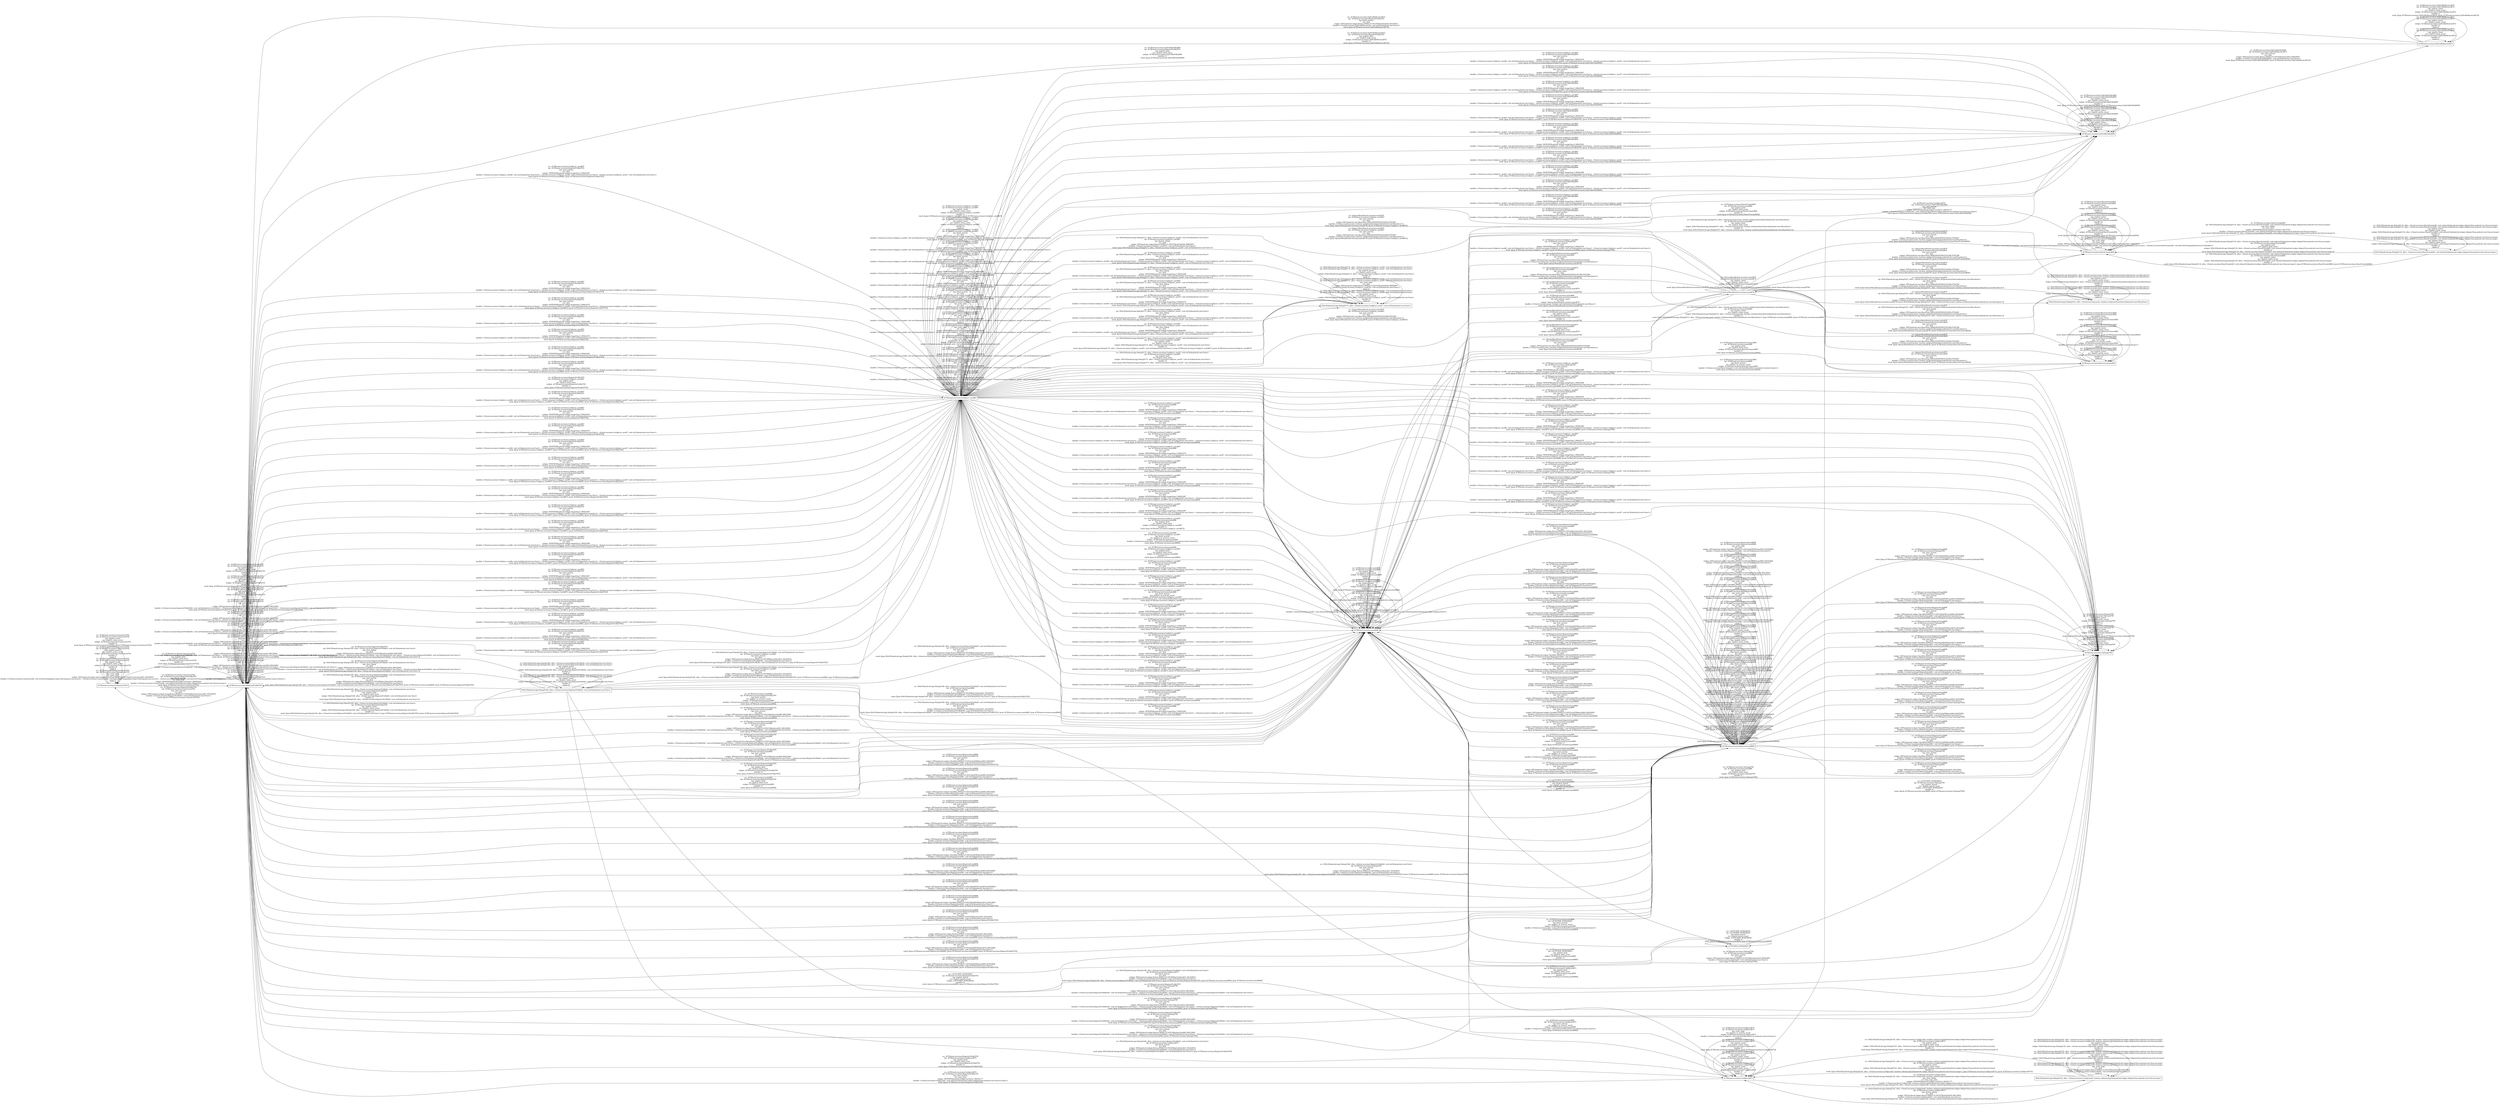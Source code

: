 digraph G {
 rankdir=LR;
 node[shape=box];
 n9 [label="ACT[friend.secretary.ContactList]702"];
 n10 [label="ACT[friend.secretary.RegisterProfile]705"];
 n3 [label="ACT[friend.secretary.TipProfileReceive]672"];
 n2 [label="ACT[friend.secretary.ConfigList_new]667"];
 n8 [label="ACT[friend.secretary.TipProfileFillIn]699"];
 n1 [label="ACT[friend.secretary.ShareFriends]664"];
 n7 [label="ACT[friend.secretary.RegisterSocial]696"];
 n12 [label="DIALOG[android.app.Dialog]3118, alloc: <friend.secretary.ShareFriends$5: void onItemClick(android.widget.AdapterView,android.view.View,int,long)>"];
 n13 [label="DIALOG[android.app.Dialog]3145, alloc: <friend.secretary.ConfigList$2: boolean onItemLongClick(android.widget.AdapterView,android.view.View,int,long)>"];
 n14 [label="DIALOG[android.app.Dialog]3172, alloc: <friend.secretary.ConfigList_new$7: void onClick(android.view.View)>"];
 n18 [label="LAUNCHER_NODE[]4043"];
 n11 [label="ACT[friend.secretary.TipSnap]709"];
 n6 [label="ACT[friend.secretary.ReceiveContact]692"];
 n15 [label="DIALOG[android.app.Dialog]1249, alloc: <friend.secretary.RegisterProfile$3: void onClick(android.view.View)>"];
 n5 [label="ACT[friend.secretary.main]686"];
 n17 [label="OptionsMenu[friend.secretary.main]679"];
 n4 [label="ACT[friend.secretary.ConfigList]675"];
 n16 [label="DIALOG[android.app.Dialog]1615, alloc: <friend.secretary.main: boolean onOptionsItemSelected(android.view.MenuItem)>"];
 n9 -> n10 [label="src: ACT[friend.secretary.ContactList]702\ntgt: ACT[friend.secretary.RegisterProfile]705\ntag: implicit_back\nevt: implicit_back_event\nwidget: ACT[friend.secretary.ContactList]702\nhandler: []\nstack: [[pop ACT[friend.secretary.ContactList]702]]\n"];
 n9 -> n9 [label="src: ACT[friend.secretary.ContactList]702\ntgt: ACT[friend.secretary.ContactList]702\ntag: cyclic_edge\nevt: enter_text\nwidget: INFL[android.widget.AutoCompleteTextView,WID[2131165195|txtContactList]441,3818]3819\nhandler: [<friend.secretary.ContactList$4: void onTextChanged(java.lang.CharSequence,int,int,int)>, <friend.secretary.ContactList$4: void beforeTextChanged(java.lang.CharSequence,int,int,int)>, <friend.secretary.ContactList$4: void afterTextChanged(android.text.Editable)>]\nstack: []\n"];
 n9 -> n10 [label="src: ACT[friend.secretary.ContactList]702\ntgt: ACT[friend.secretary.RegisterProfile]705\ntag: finish_activity\nevt: item_click\nwidget: NEWVIEW[android.widget.ListView,*,3820]2240\nhandler: [<friend.secretary.ContactList$5: void onItemClick(android.widget.AdapterView,android.view.View,int,long)>]\nstack: [[pop ACT[friend.secretary.ContactList]702]]\n"];
 n9 -> n9 [label="src: ACT[friend.secretary.ContactList]702\ntgt: ACT[friend.secretary.ContactList]702\ntag: implicit_home\nevt: implicit_home_event\nwidget: ACT[friend.secretary.ContactList]702\nhandler: []\nstack: []\n"];
 n9 -> n9 [label="src: ACT[friend.secretary.ContactList]702\ntgt: ACT[friend.secretary.ContactList]702\ntag: implicit_power\nevt: implicit_power_event\nwidget: ACT[friend.secretary.ContactList]702\nhandler: []\nstack: []\n"];
 n9 -> n9 [label="src: ACT[friend.secretary.ContactList]702\ntgt: ACT[friend.secretary.ContactList]702\ntag: implicit_rotate\nevt: implicit_rotate_event\nwidget: ACT[friend.secretary.ContactList]702\nhandler: []\nstack: [[pop ACT[friend.secretary.ContactList]702], [push ACT[friend.secretary.ContactList]702]]\n"];
 n10 -> n10 [label="src: ACT[friend.secretary.RegisterProfile]705\ntgt: ACT[friend.secretary.RegisterProfile]705\ntag: cyclic_edge\nevt: implicit_on_activity_result\nwidget: ACT[friend.secretary.RegisterProfile]705\nhandler: [<friend.secretary.RegisterProfile: void onActivityResult(int,int,android.content.Intent)>]\nstack: []\n"];
 n10 -> n10 [label="src: ACT[friend.secretary.RegisterProfile]705\ntgt: ACT[friend.secretary.RegisterProfile]705\ntag: finish_activity\nevt: click\nwidget: INFL[android.widget.Button,WID[2131165216|btnSaveAs]469,3891]3893\nhandler: [<friend.secretary.RegisterProfile$3$1: void onClick(android.view.View)>, <friend.secretary.RegisterProfile$2: void onClick(android.view.View)>, <friend.secretary.RegisterProfile$3: void onClick(android.view.View)>]\nstack: [[push ACT[friend.secretary.main]686], [pop ACT[friend.secretary.main]686]]\n"];
 n10 -> n10 [label="src: ACT[friend.secretary.RegisterProfile]705\ntgt: ACT[friend.secretary.RegisterProfile]705\ntag: finish_activity\nevt: click\nwidget: INFL[android.widget.Button,WID[2131165215|btnSave]453,3891]3892\nhandler: [<friend.secretary.RegisterProfile$3$1: void onClick(android.view.View)>, <friend.secretary.RegisterProfile$2: void onClick(android.view.View)>, <friend.secretary.RegisterProfile$3: void onClick(android.view.View)>]\nstack: [[push ACT[friend.secretary.main]686], [pop ACT[friend.secretary.main]686]]\n"];
 n10 -> n5 [label="src: ACT[friend.secretary.RegisterProfile]705\ntgt: ACT[friend.secretary.main]686\ntag: start_activity\nevt: click\nwidget: INFL[android.widget.Button,WID[2131165216|btnSaveAs]469,3891]3893\nhandler: [<friend.secretary.RegisterProfile$3$1: void onClick(android.view.View)>, <friend.secretary.RegisterProfile$2: void onClick(android.view.View)>, <friend.secretary.RegisterProfile$3: void onClick(android.view.View)>]\nstack: [[push ACT[friend.secretary.main]686]]\n"];
 n10 -> n5 [label="src: ACT[friend.secretary.RegisterProfile]705\ntgt: ACT[friend.secretary.main]686\ntag: start_activity\nevt: click\nwidget: INFL[android.widget.Button,WID[2131165215|btnSave]453,3891]3892\nhandler: [<friend.secretary.RegisterProfile$3$1: void onClick(android.view.View)>, <friend.secretary.RegisterProfile$2: void onClick(android.view.View)>, <friend.secretary.RegisterProfile$3: void onClick(android.view.View)>]\nstack: [[push ACT[friend.secretary.main]686]]\n"];
 n10 -> n5 [label="src: ACT[friend.secretary.RegisterProfile]705\ntgt: ACT[friend.secretary.main]686\ntag: start_activity\nevt: click\nwidget: INFL[android.widget.Button,WID[2131165215|btnSave]453,3891]3892\nhandler: [<friend.secretary.RegisterProfile$3$1: void onClick(android.view.View)>, <friend.secretary.RegisterProfile$2: void onClick(android.view.View)>, <friend.secretary.RegisterProfile$3: void onClick(android.view.View)>]\nstack: [[pop ACT[friend.secretary.RegisterProfile]705], [push ACT[friend.secretary.main]686]]\n"];
 n10 -> n5 [label="src: ACT[friend.secretary.RegisterProfile]705\ntgt: ACT[friend.secretary.main]686\ntag: start_activity\nevt: click\nwidget: INFL[android.widget.Button,WID[2131165216|btnSaveAs]469,3891]3893\nhandler: [<friend.secretary.RegisterProfile$3$1: void onClick(android.view.View)>, <friend.secretary.RegisterProfile$2: void onClick(android.view.View)>, <friend.secretary.RegisterProfile$3: void onClick(android.view.View)>]\nstack: [[pop ACT[friend.secretary.RegisterProfile]705], [push ACT[friend.secretary.main]686]]\n"];
 n10 -> n2 [label="src: ACT[friend.secretary.RegisterProfile]705\ntgt: ACT[friend.secretary.ConfigList_new]667\ntag: implicit_back\nevt: implicit_back_event\nwidget: ACT[friend.secretary.RegisterProfile]705\nhandler: []\nstack: [[pop ACT[friend.secretary.RegisterProfile]705]]\n"];
 n10 -> n5 [label="src: ACT[friend.secretary.RegisterProfile]705\ntgt: ACT[friend.secretary.main]686\ntag: implicit_back\nevt: implicit_back_event\nwidget: ACT[friend.secretary.RegisterProfile]705\nhandler: []\nstack: [[pop ACT[friend.secretary.RegisterProfile]705]]\n"];
 n10 -> n10 [label="src: ACT[friend.secretary.RegisterProfile]705\ntgt: ACT[friend.secretary.RegisterProfile]705\ntag: start_activity\nevt: click\nwidget: INFL[android.widget.Button,WID[2131165215|btnSave]453,3891]3892\nhandler: [<friend.secretary.RegisterProfile$3$1: void onClick(android.view.View)>, <friend.secretary.RegisterProfile$2: void onClick(android.view.View)>, <friend.secretary.RegisterProfile$3: void onClick(android.view.View)>]\nstack: [[pop ACT[friend.secretary.RegisterProfile]705], [push ACT[friend.secretary.main]686], [push ACT[friend.secretary.RegisterProfile]705]]\n"];
 n10 -> n10 [label="src: ACT[friend.secretary.RegisterProfile]705\ntgt: ACT[friend.secretary.RegisterProfile]705\ntag: start_activity\nevt: click\nwidget: INFL[android.widget.Button,WID[2131165215|btnSave]453,3891]3892\nhandler: [<friend.secretary.RegisterProfile$3$1: void onClick(android.view.View)>, <friend.secretary.RegisterProfile$2: void onClick(android.view.View)>, <friend.secretary.RegisterProfile$3: void onClick(android.view.View)>]\nstack: [[push ACT[friend.secretary.main]686], [push ACT[friend.secretary.RegisterProfile]705]]\n"];
 n10 -> n10 [label="src: ACT[friend.secretary.RegisterProfile]705\ntgt: ACT[friend.secretary.RegisterProfile]705\ntag: start_activity\nevt: click\nwidget: INFL[android.widget.Button,WID[2131165216|btnSaveAs]469,3891]3893\nhandler: [<friend.secretary.RegisterProfile$3$1: void onClick(android.view.View)>, <friend.secretary.RegisterProfile$2: void onClick(android.view.View)>, <friend.secretary.RegisterProfile$3: void onClick(android.view.View)>]\nstack: [[push ACT[friend.secretary.main]686], [push ACT[friend.secretary.RegisterProfile]705]]\n"];
 n10 -> n10 [label="src: ACT[friend.secretary.RegisterProfile]705\ntgt: ACT[friend.secretary.RegisterProfile]705\ntag: start_activity\nevt: click\nwidget: INFL[android.widget.Button,WID[2131165216|btnSaveAs]469,3891]3893\nhandler: [<friend.secretary.RegisterProfile$3$1: void onClick(android.view.View)>, <friend.secretary.RegisterProfile$2: void onClick(android.view.View)>, <friend.secretary.RegisterProfile$3: void onClick(android.view.View)>]\nstack: [[pop ACT[friend.secretary.RegisterProfile]705], [push ACT[friend.secretary.main]686], [push ACT[friend.secretary.RegisterProfile]705]]\n"];
 n10 -> n15 [label="src: ACT[friend.secretary.RegisterProfile]705\ntgt: DIALOG[android.app.Dialog]1249, alloc: <friend.secretary.RegisterProfile$3: void onClick(android.view.View)>\ntag: show_dialog\nevt: click\nwidget: INFL[android.widget.Button,WID[2131165216|btnSaveAs]469,3891]3893\nhandler: [<friend.secretary.RegisterProfile$3$1: void onClick(android.view.View)>, <friend.secretary.RegisterProfile$2: void onClick(android.view.View)>, <friend.secretary.RegisterProfile$3: void onClick(android.view.View)>]\nstack: [[push DIALOG[android.app.Dialog]1249, alloc: <friend.secretary.RegisterProfile$3: void onClick(android.view.View)>]]\n"];
 n10 -> n15 [label="src: ACT[friend.secretary.RegisterProfile]705\ntgt: DIALOG[android.app.Dialog]1249, alloc: <friend.secretary.RegisterProfile$3: void onClick(android.view.View)>\ntag: show_dialog\nevt: click\nwidget: INFL[android.widget.Button,WID[2131165215|btnSave]453,3891]3892\nhandler: [<friend.secretary.RegisterProfile$3$1: void onClick(android.view.View)>, <friend.secretary.RegisterProfile$2: void onClick(android.view.View)>, <friend.secretary.RegisterProfile$3: void onClick(android.view.View)>]\nstack: [[push DIALOG[android.app.Dialog]1249, alloc: <friend.secretary.RegisterProfile$3: void onClick(android.view.View)>]]\n"];
 n10 -> n10 [label="src: ACT[friend.secretary.RegisterProfile]705\ntgt: ACT[friend.secretary.RegisterProfile]705\ntag: implicit_home\nevt: implicit_home_event\nwidget: ACT[friend.secretary.RegisterProfile]705\nhandler: []\nstack: []\n"];
 n10 -> n10 [label="src: ACT[friend.secretary.RegisterProfile]705\ntgt: ACT[friend.secretary.RegisterProfile]705\ntag: implicit_rotate\nevt: implicit_rotate_event\nwidget: ACT[friend.secretary.RegisterProfile]705\nhandler: []\nstack: [[pop ACT[friend.secretary.RegisterProfile]705], [push ACT[friend.secretary.RegisterProfile]705]]\n"];
 n10 -> n11 [label="src: ACT[friend.secretary.RegisterProfile]705\ntgt: ACT[friend.secretary.TipSnap]709\ntag: start_activity\nevt: click\nwidget: INFL[android.widget.Button,WID[2131165216|btnSaveAs]469,3891]3893\nhandler: [<friend.secretary.RegisterProfile$3$1: void onClick(android.view.View)>, <friend.secretary.RegisterProfile$2: void onClick(android.view.View)>, <friend.secretary.RegisterProfile$3: void onClick(android.view.View)>]\nstack: [[pop ACT[friend.secretary.RegisterProfile]705], [push ACT[friend.secretary.main]686], [push ACT[friend.secretary.TipSnap]709]]\n"];
 n10 -> n11 [label="src: ACT[friend.secretary.RegisterProfile]705\ntgt: ACT[friend.secretary.TipSnap]709\ntag: start_activity\nevt: click\nwidget: INFL[android.widget.Button,WID[2131165216|btnSaveAs]469,3891]3893\nhandler: [<friend.secretary.RegisterProfile$3$1: void onClick(android.view.View)>, <friend.secretary.RegisterProfile$2: void onClick(android.view.View)>, <friend.secretary.RegisterProfile$3: void onClick(android.view.View)>]\nstack: [[push ACT[friend.secretary.main]686], [push ACT[friend.secretary.TipSnap]709]]\n"];
 n10 -> n11 [label="src: ACT[friend.secretary.RegisterProfile]705\ntgt: ACT[friend.secretary.TipSnap]709\ntag: start_activity\nevt: click\nwidget: INFL[android.widget.Button,WID[2131165215|btnSave]453,3891]3892\nhandler: [<friend.secretary.RegisterProfile$3$1: void onClick(android.view.View)>, <friend.secretary.RegisterProfile$2: void onClick(android.view.View)>, <friend.secretary.RegisterProfile$3: void onClick(android.view.View)>]\nstack: [[push ACT[friend.secretary.main]686], [push ACT[friend.secretary.TipSnap]709]]\n"];
 n10 -> n11 [label="src: ACT[friend.secretary.RegisterProfile]705\ntgt: ACT[friend.secretary.TipSnap]709\ntag: start_activity\nevt: click\nwidget: INFL[android.widget.Button,WID[2131165215|btnSave]453,3891]3892\nhandler: [<friend.secretary.RegisterProfile$3$1: void onClick(android.view.View)>, <friend.secretary.RegisterProfile$2: void onClick(android.view.View)>, <friend.secretary.RegisterProfile$3: void onClick(android.view.View)>]\nstack: [[pop ACT[friend.secretary.RegisterProfile]705], [push ACT[friend.secretary.main]686], [push ACT[friend.secretary.TipSnap]709]]\n"];
 n10 -> n4 [label="src: ACT[friend.secretary.RegisterProfile]705\ntgt: ACT[friend.secretary.ConfigList]675\ntag: implicit_back\nevt: implicit_back_event\nwidget: ACT[friend.secretary.RegisterProfile]705\nhandler: []\nstack: [[pop ACT[friend.secretary.RegisterProfile]705]]\n"];
 n10 -> n10 [label="src: ACT[friend.secretary.RegisterProfile]705\ntgt: ACT[friend.secretary.RegisterProfile]705\ntag: implicit_power\nevt: implicit_power_event\nwidget: ACT[friend.secretary.RegisterProfile]705\nhandler: []\nstack: []\n"];
 n10 -> n9 [label="src: ACT[friend.secretary.RegisterProfile]705\ntgt: ACT[friend.secretary.ContactList]702\ntag: start_activity\nevt: click\nwidget: INFL[android.widget.ImageButton,WID[2131165205|ibtnGetContact]447,3874]3878\nhandler: [<friend.secretary.RegisterProfile$1: void onClick(android.view.View)>]\nstack: [[push ACT[friend.secretary.ContactList]702]]\n"];
 n3 -> n3 [label="src: ACT[friend.secretary.TipProfileReceive]672\ntgt: ACT[friend.secretary.TipProfileReceive]672\ntag: implicit_home\nevt: implicit_home_event\nwidget: ACT[friend.secretary.TipProfileReceive]672\nhandler: []\nstack: []\n"];
 n3 -> n3 [label="src: ACT[friend.secretary.TipProfileReceive]672\ntgt: ACT[friend.secretary.TipProfileReceive]672\ntag: implicit_power\nevt: implicit_power_event\nwidget: ACT[friend.secretary.TipProfileReceive]672\nhandler: []\nstack: []\n"];
 n3 -> n10 [label="src: ACT[friend.secretary.TipProfileReceive]672\ntgt: ACT[friend.secretary.RegisterProfile]705\ntag: finish_activity\nevt: click\nwidget: INFL[android.widget.Button,WID[2131165185|btnNext]435,3810]3812\nhandler: [<friend.secretary.TipProfileReceive$1: void onClick(android.view.View)>]\nstack: [[pop ACT[friend.secretary.TipProfileReceive]672]]\n"];
 n3 -> n3 [label="src: ACT[friend.secretary.TipProfileReceive]672\ntgt: ACT[friend.secretary.TipProfileReceive]672\ntag: implicit_rotate\nevt: implicit_rotate_event\nwidget: ACT[friend.secretary.TipProfileReceive]672\nhandler: []\nstack: [[pop ACT[friend.secretary.TipProfileReceive]672], [push ACT[friend.secretary.TipProfileReceive]672]]\n"];
 n3 -> n10 [label="src: ACT[friend.secretary.TipProfileReceive]672\ntgt: ACT[friend.secretary.RegisterProfile]705\ntag: implicit_back\nevt: implicit_back_event\nwidget: ACT[friend.secretary.TipProfileReceive]672\nhandler: []\nstack: [[pop ACT[friend.secretary.TipProfileReceive]672]]\n"];
 n2 -> n2 [label="src: ACT[friend.secretary.ConfigList_new]667\ntgt: ACT[friend.secretary.ConfigList_new]667\ntag: implicit_power\nevt: implicit_power_event\nwidget: ACT[friend.secretary.ConfigList_new]667\nhandler: []\nstack: []\n"];
 n2 -> n2 [label="src: ACT[friend.secretary.ConfigList_new]667\ntgt: ACT[friend.secretary.ConfigList_new]667\ntag: cyclic_edge\nevt: click\nwidget: NEWVIEW[android.widget.ImageView,*,3904]1089\nhandler: [<friend.secretary.ConfigList_new$6: void onClick(android.view.View)>, <friend.secretary.ConfigList_new$5: void onClick(android.view.View)>, <friend.secretary.ConfigList_new$7: void onClick(android.view.View)>]\nstack: []\n"];
 n2 -> n2 [label="src: ACT[friend.secretary.ConfigList_new]667\ntgt: ACT[friend.secretary.ConfigList_new]667\ntag: cyclic_edge\nevt: click\nwidget: NEWVIEW[android.widget.ImageView,*,3904]1088\nhandler: [<friend.secretary.ConfigList_new$6: void onClick(android.view.View)>, <friend.secretary.ConfigList_new$5: void onClick(android.view.View)>, <friend.secretary.ConfigList_new$7: void onClick(android.view.View)>]\nstack: []\n"];
 n2 -> n2 [label="src: ACT[friend.secretary.ConfigList_new]667\ntgt: ACT[friend.secretary.ConfigList_new]667\ntag: cyclic_edge\nevt: click\nwidget: NEWVIEW[android.widget.ImageView,*,3904]1054\nhandler: [<friend.secretary.ConfigList_new$6: void onClick(android.view.View)>, <friend.secretary.ConfigList_new$5: void onClick(android.view.View)>, <friend.secretary.ConfigList_new$7: void onClick(android.view.View)>]\nstack: []\n"];
 n2 -> n2 [label="src: ACT[friend.secretary.ConfigList_new]667\ntgt: ACT[friend.secretary.ConfigList_new]667\ntag: cyclic_edge\nevt: implicit_on_activity_result\nwidget: ACT[friend.secretary.ConfigList_new]667\nhandler: [<friend.secretary.ConfigList_new: void onActivityResult(int,int,android.content.Intent)>]\nstack: []\n"];
 n2 -> n2 [label="src: ACT[friend.secretary.ConfigList_new]667\ntgt: ACT[friend.secretary.ConfigList_new]667\ntag: cyclic_edge\nevt: click\nwidget: NEWVIEW[android.widget.ImageView,*,3904]1062\nhandler: [<friend.secretary.ConfigList_new$6: void onClick(android.view.View)>, <friend.secretary.ConfigList_new$5: void onClick(android.view.View)>, <friend.secretary.ConfigList_new$7: void onClick(android.view.View)>]\nstack: []\n"];
 n2 -> n2 [label="src: ACT[friend.secretary.ConfigList_new]667\ntgt: ACT[friend.secretary.ConfigList_new]667\ntag: cyclic_edge\nevt: click\nwidget: NEWVIEW[android.widget.ImageView,*,3904]1087\nhandler: [<friend.secretary.ConfigList_new$6: void onClick(android.view.View)>, <friend.secretary.ConfigList_new$5: void onClick(android.view.View)>, <friend.secretary.ConfigList_new$7: void onClick(android.view.View)>]\nstack: []\n"];
 n2 -> n2 [label="src: ACT[friend.secretary.ConfigList_new]667\ntgt: ACT[friend.secretary.ConfigList_new]667\ntag: cyclic_edge\nevt: click\nwidget: NEWVIEW[android.widget.ImageView,*,3904]1070\nhandler: [<friend.secretary.ConfigList_new$6: void onClick(android.view.View)>, <friend.secretary.ConfigList_new$5: void onClick(android.view.View)>, <friend.secretary.ConfigList_new$7: void onClick(android.view.View)>]\nstack: []\n"];
 n2 -> n2 [label="src: ACT[friend.secretary.ConfigList_new]667\ntgt: ACT[friend.secretary.ConfigList_new]667\ntag: finish_activity\nevt: click\nwidget: NEWVIEW[android.widget.ImageView,*,3904]1062\nhandler: [<friend.secretary.ConfigList_new$6: void onClick(android.view.View)>, <friend.secretary.ConfigList_new$5: void onClick(android.view.View)>, <friend.secretary.ConfigList_new$7: void onClick(android.view.View)>]\nstack: [[push ACT[friend.secretary.main]686], [pop ACT[friend.secretary.main]686]]\n"];
 n2 -> n2 [label="src: ACT[friend.secretary.ConfigList_new]667\ntgt: ACT[friend.secretary.ConfigList_new]667\ntag: finish_activity\nevt: click\nwidget: NEWVIEW[android.widget.ImageView,*,3904]1054\nhandler: [<friend.secretary.ConfigList_new$6: void onClick(android.view.View)>, <friend.secretary.ConfigList_new$5: void onClick(android.view.View)>, <friend.secretary.ConfigList_new$7: void onClick(android.view.View)>]\nstack: [[push ACT[friend.secretary.main]686], [pop ACT[friend.secretary.main]686]]\n"];
 n2 -> n2 [label="src: ACT[friend.secretary.ConfigList_new]667\ntgt: ACT[friend.secretary.ConfigList_new]667\ntag: finish_activity\nevt: click\nwidget: NEWVIEW[android.widget.ImageView,*,3904]1088\nhandler: [<friend.secretary.ConfigList_new$6: void onClick(android.view.View)>, <friend.secretary.ConfigList_new$5: void onClick(android.view.View)>, <friend.secretary.ConfigList_new$7: void onClick(android.view.View)>]\nstack: [[push ACT[friend.secretary.main]686], [pop ACT[friend.secretary.main]686]]\n"];
 n2 -> n2 [label="src: ACT[friend.secretary.ConfigList_new]667\ntgt: ACT[friend.secretary.ConfigList_new]667\ntag: finish_activity\nevt: click\nwidget: NEWVIEW[android.widget.ImageView,*,3904]1087\nhandler: [<friend.secretary.ConfigList_new$6: void onClick(android.view.View)>, <friend.secretary.ConfigList_new$5: void onClick(android.view.View)>, <friend.secretary.ConfigList_new$7: void onClick(android.view.View)>]\nstack: [[push ACT[friend.secretary.main]686], [pop ACT[friend.secretary.main]686]]\n"];
 n2 -> n2 [label="src: ACT[friend.secretary.ConfigList_new]667\ntgt: ACT[friend.secretary.ConfigList_new]667\ntag: finish_activity\nevt: click\nwidget: NEWVIEW[android.widget.ImageView,*,3904]1070\nhandler: [<friend.secretary.ConfigList_new$6: void onClick(android.view.View)>, <friend.secretary.ConfigList_new$5: void onClick(android.view.View)>, <friend.secretary.ConfigList_new$7: void onClick(android.view.View)>]\nstack: [[push ACT[friend.secretary.main]686], [pop ACT[friend.secretary.main]686]]\n"];
 n2 -> n2 [label="src: ACT[friend.secretary.ConfigList_new]667\ntgt: ACT[friend.secretary.ConfigList_new]667\ntag: finish_activity\nevt: click\nwidget: NEWVIEW[android.widget.ImageView,*,3904]1089\nhandler: [<friend.secretary.ConfigList_new$6: void onClick(android.view.View)>, <friend.secretary.ConfigList_new$5: void onClick(android.view.View)>, <friend.secretary.ConfigList_new$7: void onClick(android.view.View)>]\nstack: [[push ACT[friend.secretary.main]686], [pop ACT[friend.secretary.main]686]]\n"];
 n2 -> n8 [label="src: ACT[friend.secretary.ConfigList_new]667\ntgt: ACT[friend.secretary.TipProfileFillIn]699\ntag: start_activity\nevt: click\nwidget: NEWVIEW[android.widget.ImageView,*,3904]1070\nhandler: [<friend.secretary.ConfigList_new$6: void onClick(android.view.View)>, <friend.secretary.ConfigList_new$5: void onClick(android.view.View)>, <friend.secretary.ConfigList_new$7: void onClick(android.view.View)>]\nstack: [[pop ACT[friend.secretary.ConfigList_new]667], [push ACT[friend.secretary.RegisterProfile]705], [push ACT[friend.secretary.TipProfileFillIn]699]]\n"];
 n2 -> n8 [label="src: ACT[friend.secretary.ConfigList_new]667\ntgt: ACT[friend.secretary.TipProfileFillIn]699\ntag: start_activity\nevt: click\nwidget: NEWVIEW[android.widget.ImageView,*,3904]1054\nhandler: [<friend.secretary.ConfigList_new$6: void onClick(android.view.View)>, <friend.secretary.ConfigList_new$5: void onClick(android.view.View)>, <friend.secretary.ConfigList_new$7: void onClick(android.view.View)>]\nstack: [[push ACT[friend.secretary.RegisterProfile]705], [push ACT[friend.secretary.TipProfileFillIn]699]]\n"];
 n2 -> n8 [label="src: ACT[friend.secretary.ConfigList_new]667\ntgt: ACT[friend.secretary.TipProfileFillIn]699\ntag: start_activity\nevt: click\nwidget: NEWVIEW[android.widget.ImageView,*,3904]1070\nhandler: [<friend.secretary.ConfigList_new$6: void onClick(android.view.View)>, <friend.secretary.ConfigList_new$5: void onClick(android.view.View)>, <friend.secretary.ConfigList_new$7: void onClick(android.view.View)>]\nstack: [[push ACT[friend.secretary.RegisterProfile]705], [push ACT[friend.secretary.TipProfileFillIn]699]]\n"];
 n2 -> n8 [label="src: ACT[friend.secretary.ConfigList_new]667\ntgt: ACT[friend.secretary.TipProfileFillIn]699\ntag: start_activity\nevt: click\nwidget: NEWVIEW[android.widget.ImageView,*,3904]1087\nhandler: [<friend.secretary.ConfigList_new$6: void onClick(android.view.View)>, <friend.secretary.ConfigList_new$5: void onClick(android.view.View)>, <friend.secretary.ConfigList_new$7: void onClick(android.view.View)>]\nstack: [[push ACT[friend.secretary.RegisterProfile]705], [push ACT[friend.secretary.TipProfileFillIn]699]]\n"];
 n2 -> n8 [label="src: ACT[friend.secretary.ConfigList_new]667\ntgt: ACT[friend.secretary.TipProfileFillIn]699\ntag: start_activity\nevt: click\nwidget: NEWVIEW[android.widget.ImageView,*,3904]1088\nhandler: [<friend.secretary.ConfigList_new$6: void onClick(android.view.View)>, <friend.secretary.ConfigList_new$5: void onClick(android.view.View)>, <friend.secretary.ConfigList_new$7: void onClick(android.view.View)>]\nstack: [[push ACT[friend.secretary.RegisterProfile]705], [push ACT[friend.secretary.TipProfileFillIn]699]]\n"];
 n2 -> n8 [label="src: ACT[friend.secretary.ConfigList_new]667\ntgt: ACT[friend.secretary.TipProfileFillIn]699\ntag: start_activity\nevt: click\nwidget: NEWVIEW[android.widget.ImageView,*,3904]1089\nhandler: [<friend.secretary.ConfigList_new$6: void onClick(android.view.View)>, <friend.secretary.ConfigList_new$5: void onClick(android.view.View)>, <friend.secretary.ConfigList_new$7: void onClick(android.view.View)>]\nstack: [[push ACT[friend.secretary.RegisterProfile]705], [push ACT[friend.secretary.TipProfileFillIn]699]]\n"];
 n2 -> n8 [label="src: ACT[friend.secretary.ConfigList_new]667\ntgt: ACT[friend.secretary.TipProfileFillIn]699\ntag: start_activity\nevt: click\nwidget: NEWVIEW[android.widget.ImageView,*,3904]1087\nhandler: [<friend.secretary.ConfigList_new$6: void onClick(android.view.View)>, <friend.secretary.ConfigList_new$5: void onClick(android.view.View)>, <friend.secretary.ConfigList_new$7: void onClick(android.view.View)>]\nstack: [[pop ACT[friend.secretary.ConfigList_new]667], [push ACT[friend.secretary.RegisterProfile]705], [push ACT[friend.secretary.TipProfileFillIn]699]]\n"];
 n2 -> n8 [label="src: ACT[friend.secretary.ConfigList_new]667\ntgt: ACT[friend.secretary.TipProfileFillIn]699\ntag: start_activity\nevt: click\nwidget: NEWVIEW[android.widget.ImageView,*,3904]1054\nhandler: [<friend.secretary.ConfigList_new$6: void onClick(android.view.View)>, <friend.secretary.ConfigList_new$5: void onClick(android.view.View)>, <friend.secretary.ConfigList_new$7: void onClick(android.view.View)>]\nstack: [[pop ACT[friend.secretary.ConfigList_new]667], [push ACT[friend.secretary.RegisterProfile]705], [push ACT[friend.secretary.TipProfileFillIn]699]]\n"];
 n2 -> n8 [label="src: ACT[friend.secretary.ConfigList_new]667\ntgt: ACT[friend.secretary.TipProfileFillIn]699\ntag: start_activity\nevt: click\nwidget: NEWVIEW[android.widget.ImageView,*,3904]1062\nhandler: [<friend.secretary.ConfigList_new$6: void onClick(android.view.View)>, <friend.secretary.ConfigList_new$5: void onClick(android.view.View)>, <friend.secretary.ConfigList_new$7: void onClick(android.view.View)>]\nstack: [[pop ACT[friend.secretary.ConfigList_new]667], [push ACT[friend.secretary.RegisterProfile]705], [push ACT[friend.secretary.TipProfileFillIn]699]]\n"];
 n2 -> n8 [label="src: ACT[friend.secretary.ConfigList_new]667\ntgt: ACT[friend.secretary.TipProfileFillIn]699\ntag: start_activity\nevt: click\nwidget: NEWVIEW[android.widget.ImageView,*,3904]1089\nhandler: [<friend.secretary.ConfigList_new$6: void onClick(android.view.View)>, <friend.secretary.ConfigList_new$5: void onClick(android.view.View)>, <friend.secretary.ConfigList_new$7: void onClick(android.view.View)>]\nstack: [[pop ACT[friend.secretary.ConfigList_new]667], [push ACT[friend.secretary.RegisterProfile]705], [push ACT[friend.secretary.TipProfileFillIn]699]]\n"];
 n2 -> n8 [label="src: ACT[friend.secretary.ConfigList_new]667\ntgt: ACT[friend.secretary.TipProfileFillIn]699\ntag: start_activity\nevt: click\nwidget: NEWVIEW[android.widget.ImageView,*,3904]1088\nhandler: [<friend.secretary.ConfigList_new$6: void onClick(android.view.View)>, <friend.secretary.ConfigList_new$5: void onClick(android.view.View)>, <friend.secretary.ConfigList_new$7: void onClick(android.view.View)>]\nstack: [[pop ACT[friend.secretary.ConfigList_new]667], [push ACT[friend.secretary.RegisterProfile]705], [push ACT[friend.secretary.TipProfileFillIn]699]]\n"];
 n2 -> n8 [label="src: ACT[friend.secretary.ConfigList_new]667\ntgt: ACT[friend.secretary.TipProfileFillIn]699\ntag: start_activity\nevt: click\nwidget: NEWVIEW[android.widget.ImageView,*,3904]1062\nhandler: [<friend.secretary.ConfigList_new$6: void onClick(android.view.View)>, <friend.secretary.ConfigList_new$5: void onClick(android.view.View)>, <friend.secretary.ConfigList_new$7: void onClick(android.view.View)>]\nstack: [[push ACT[friend.secretary.RegisterProfile]705], [push ACT[friend.secretary.TipProfileFillIn]699]]\n"];
 n2 -> n10 [label="src: ACT[friend.secretary.ConfigList_new]667\ntgt: ACT[friend.secretary.RegisterProfile]705\ntag: start_activity\nevt: click\nwidget: NEWVIEW[android.widget.ImageView,*,3904]1062\nhandler: [<friend.secretary.ConfigList_new$6: void onClick(android.view.View)>, <friend.secretary.ConfigList_new$5: void onClick(android.view.View)>, <friend.secretary.ConfigList_new$7: void onClick(android.view.View)>]\nstack: [[pop ACT[friend.secretary.ConfigList_new]667], [push ACT[friend.secretary.main]686], [push ACT[friend.secretary.RegisterProfile]705]]\n"];
 n2 -> n10 [label="src: ACT[friend.secretary.ConfigList_new]667\ntgt: ACT[friend.secretary.RegisterProfile]705\ntag: start_activity\nevt: click\nwidget: NEWVIEW[android.widget.ImageView,*,3904]1054\nhandler: [<friend.secretary.ConfigList_new$6: void onClick(android.view.View)>, <friend.secretary.ConfigList_new$5: void onClick(android.view.View)>, <friend.secretary.ConfigList_new$7: void onClick(android.view.View)>]\nstack: [[push ACT[friend.secretary.RegisterProfile]705]]\n"];
 n2 -> n10 [label="src: ACT[friend.secretary.ConfigList_new]667\ntgt: ACT[friend.secretary.RegisterProfile]705\ntag: start_activity\nevt: click\nwidget: NEWVIEW[android.widget.ImageView,*,3904]1070\nhandler: [<friend.secretary.ConfigList_new$6: void onClick(android.view.View)>, <friend.secretary.ConfigList_new$5: void onClick(android.view.View)>, <friend.secretary.ConfigList_new$7: void onClick(android.view.View)>]\nstack: [[push ACT[friend.secretary.main]686], [push ACT[friend.secretary.RegisterProfile]705]]\n"];
 n2 -> n10 [label="src: ACT[friend.secretary.ConfigList_new]667\ntgt: ACT[friend.secretary.RegisterProfile]705\ntag: start_activity\nevt: click\nwidget: NEWVIEW[android.widget.ImageView,*,3904]1089\nhandler: [<friend.secretary.ConfigList_new$6: void onClick(android.view.View)>, <friend.secretary.ConfigList_new$5: void onClick(android.view.View)>, <friend.secretary.ConfigList_new$7: void onClick(android.view.View)>]\nstack: [[pop ACT[friend.secretary.ConfigList_new]667], [push ACT[friend.secretary.main]686], [push ACT[friend.secretary.RegisterProfile]705]]\n"];
 n2 -> n10 [label="src: ACT[friend.secretary.ConfigList_new]667\ntgt: ACT[friend.secretary.RegisterProfile]705\ntag: start_activity\nevt: click\nwidget: NEWVIEW[android.widget.ImageView,*,3904]1089\nhandler: [<friend.secretary.ConfigList_new$6: void onClick(android.view.View)>, <friend.secretary.ConfigList_new$5: void onClick(android.view.View)>, <friend.secretary.ConfigList_new$7: void onClick(android.view.View)>]\nstack: [[push ACT[friend.secretary.RegisterProfile]705]]\n"];
 n2 -> n10 [label="src: ACT[friend.secretary.ConfigList_new]667\ntgt: ACT[friend.secretary.RegisterProfile]705\ntag: start_activity\nevt: click\nwidget: NEWVIEW[android.widget.ImageView,*,3904]1088\nhandler: [<friend.secretary.ConfigList_new$6: void onClick(android.view.View)>, <friend.secretary.ConfigList_new$5: void onClick(android.view.View)>, <friend.secretary.ConfigList_new$7: void onClick(android.view.View)>]\nstack: [[pop ACT[friend.secretary.ConfigList_new]667], [push ACT[friend.secretary.main]686], [push ACT[friend.secretary.RegisterProfile]705]]\n"];
 n2 -> n10 [label="src: ACT[friend.secretary.ConfigList_new]667\ntgt: ACT[friend.secretary.RegisterProfile]705\ntag: start_activity\nevt: click\nwidget: NEWVIEW[android.widget.ImageView,*,3904]1062\nhandler: [<friend.secretary.ConfigList_new$6: void onClick(android.view.View)>, <friend.secretary.ConfigList_new$5: void onClick(android.view.View)>, <friend.secretary.ConfigList_new$7: void onClick(android.view.View)>]\nstack: [[pop ACT[friend.secretary.ConfigList_new]667], [push ACT[friend.secretary.RegisterProfile]705]]\n"];
 n2 -> n10 [label="src: ACT[friend.secretary.ConfigList_new]667\ntgt: ACT[friend.secretary.RegisterProfile]705\ntag: start_activity\nevt: click\nwidget: NEWVIEW[android.widget.ImageView,*,3904]1087\nhandler: [<friend.secretary.ConfigList_new$6: void onClick(android.view.View)>, <friend.secretary.ConfigList_new$5: void onClick(android.view.View)>, <friend.secretary.ConfigList_new$7: void onClick(android.view.View)>]\nstack: [[pop ACT[friend.secretary.ConfigList_new]667], [push ACT[friend.secretary.main]686], [push ACT[friend.secretary.RegisterProfile]705]]\n"];
 n2 -> n10 [label="src: ACT[friend.secretary.ConfigList_new]667\ntgt: ACT[friend.secretary.RegisterProfile]705\ntag: start_activity\nevt: click\nwidget: NEWVIEW[android.widget.ImageView,*,3904]1087\nhandler: [<friend.secretary.ConfigList_new$6: void onClick(android.view.View)>, <friend.secretary.ConfigList_new$5: void onClick(android.view.View)>, <friend.secretary.ConfigList_new$7: void onClick(android.view.View)>]\nstack: [[pop ACT[friend.secretary.ConfigList_new]667], [push ACT[friend.secretary.RegisterProfile]705]]\n"];
 n2 -> n10 [label="src: ACT[friend.secretary.ConfigList_new]667\ntgt: ACT[friend.secretary.RegisterProfile]705\ntag: start_activity\nevt: click\nwidget: NEWVIEW[android.widget.ImageView,*,3904]1089\nhandler: [<friend.secretary.ConfigList_new$6: void onClick(android.view.View)>, <friend.secretary.ConfigList_new$5: void onClick(android.view.View)>, <friend.secretary.ConfigList_new$7: void onClick(android.view.View)>]\nstack: [[push ACT[friend.secretary.main]686], [push ACT[friend.secretary.RegisterProfile]705]]\n"];
 n2 -> n10 [label="src: ACT[friend.secretary.ConfigList_new]667\ntgt: ACT[friend.secretary.RegisterProfile]705\ntag: start_activity\nevt: click\nwidget: NEWVIEW[android.widget.ImageView,*,3904]1070\nhandler: [<friend.secretary.ConfigList_new$6: void onClick(android.view.View)>, <friend.secretary.ConfigList_new$5: void onClick(android.view.View)>, <friend.secretary.ConfigList_new$7: void onClick(android.view.View)>]\nstack: [[pop ACT[friend.secretary.ConfigList_new]667], [push ACT[friend.secretary.main]686], [push ACT[friend.secretary.RegisterProfile]705]]\n"];
 n2 -> n10 [label="src: ACT[friend.secretary.ConfigList_new]667\ntgt: ACT[friend.secretary.RegisterProfile]705\ntag: start_activity\nevt: click\nwidget: NEWVIEW[android.widget.ImageView,*,3904]1087\nhandler: [<friend.secretary.ConfigList_new$6: void onClick(android.view.View)>, <friend.secretary.ConfigList_new$5: void onClick(android.view.View)>, <friend.secretary.ConfigList_new$7: void onClick(android.view.View)>]\nstack: [[push ACT[friend.secretary.RegisterProfile]705]]\n"];
 n2 -> n10 [label="src: ACT[friend.secretary.ConfigList_new]667\ntgt: ACT[friend.secretary.RegisterProfile]705\ntag: start_activity\nevt: click\nwidget: NEWVIEW[android.widget.ImageView,*,3904]1089\nhandler: [<friend.secretary.ConfigList_new$6: void onClick(android.view.View)>, <friend.secretary.ConfigList_new$5: void onClick(android.view.View)>, <friend.secretary.ConfigList_new$7: void onClick(android.view.View)>]\nstack: [[pop ACT[friend.secretary.ConfigList_new]667], [push ACT[friend.secretary.RegisterProfile]705]]\n"];
 n2 -> n10 [label="src: ACT[friend.secretary.ConfigList_new]667\ntgt: ACT[friend.secretary.RegisterProfile]705\ntag: start_activity\nevt: click\nwidget: NEWVIEW[android.widget.ImageView,*,3904]1088\nhandler: [<friend.secretary.ConfigList_new$6: void onClick(android.view.View)>, <friend.secretary.ConfigList_new$5: void onClick(android.view.View)>, <friend.secretary.ConfigList_new$7: void onClick(android.view.View)>]\nstack: [[pop ACT[friend.secretary.ConfigList_new]667], [push ACT[friend.secretary.RegisterProfile]705]]\n"];
 n2 -> n10 [label="src: ACT[friend.secretary.ConfigList_new]667\ntgt: ACT[friend.secretary.RegisterProfile]705\ntag: start_activity\nevt: click\nwidget: NEWVIEW[android.widget.ImageView,*,3904]1054\nhandler: [<friend.secretary.ConfigList_new$6: void onClick(android.view.View)>, <friend.secretary.ConfigList_new$5: void onClick(android.view.View)>, <friend.secretary.ConfigList_new$7: void onClick(android.view.View)>]\nstack: [[pop ACT[friend.secretary.ConfigList_new]667], [push ACT[friend.secretary.main]686], [push ACT[friend.secretary.RegisterProfile]705]]\n"];
 n2 -> n10 [label="src: ACT[friend.secretary.ConfigList_new]667\ntgt: ACT[friend.secretary.RegisterProfile]705\ntag: start_activity\nevt: click\nwidget: NEWVIEW[android.widget.ImageView,*,3904]1062\nhandler: [<friend.secretary.ConfigList_new$6: void onClick(android.view.View)>, <friend.secretary.ConfigList_new$5: void onClick(android.view.View)>, <friend.secretary.ConfigList_new$7: void onClick(android.view.View)>]\nstack: [[push ACT[friend.secretary.RegisterProfile]705]]\n"];
 n2 -> n10 [label="src: ACT[friend.secretary.ConfigList_new]667\ntgt: ACT[friend.secretary.RegisterProfile]705\ntag: start_activity\nevt: click\nwidget: NEWVIEW[android.widget.ImageView,*,3904]1054\nhandler: [<friend.secretary.ConfigList_new$6: void onClick(android.view.View)>, <friend.secretary.ConfigList_new$5: void onClick(android.view.View)>, <friend.secretary.ConfigList_new$7: void onClick(android.view.View)>]\nstack: [[pop ACT[friend.secretary.ConfigList_new]667], [push ACT[friend.secretary.RegisterProfile]705]]\n"];
 n2 -> n10 [label="src: ACT[friend.secretary.ConfigList_new]667\ntgt: ACT[friend.secretary.RegisterProfile]705\ntag: start_activity\nevt: click\nwidget: NEWVIEW[android.widget.ImageView,*,3904]1087\nhandler: [<friend.secretary.ConfigList_new$6: void onClick(android.view.View)>, <friend.secretary.ConfigList_new$5: void onClick(android.view.View)>, <friend.secretary.ConfigList_new$7: void onClick(android.view.View)>]\nstack: [[push ACT[friend.secretary.main]686], [push ACT[friend.secretary.RegisterProfile]705]]\n"];
 n2 -> n10 [label="src: ACT[friend.secretary.ConfigList_new]667\ntgt: ACT[friend.secretary.RegisterProfile]705\ntag: start_activity\nevt: click\nwidget: NEWVIEW[android.widget.ImageView,*,3904]1054\nhandler: [<friend.secretary.ConfigList_new$6: void onClick(android.view.View)>, <friend.secretary.ConfigList_new$5: void onClick(android.view.View)>, <friend.secretary.ConfigList_new$7: void onClick(android.view.View)>]\nstack: [[push ACT[friend.secretary.main]686], [push ACT[friend.secretary.RegisterProfile]705]]\n"];
 n2 -> n10 [label="src: ACT[friend.secretary.ConfigList_new]667\ntgt: ACT[friend.secretary.RegisterProfile]705\ntag: start_activity\nevt: click\nwidget: NEWVIEW[android.widget.ImageView,*,3904]1070\nhandler: [<friend.secretary.ConfigList_new$6: void onClick(android.view.View)>, <friend.secretary.ConfigList_new$5: void onClick(android.view.View)>, <friend.secretary.ConfigList_new$7: void onClick(android.view.View)>]\nstack: [[pop ACT[friend.secretary.ConfigList_new]667], [push ACT[friend.secretary.RegisterProfile]705]]\n"];
 n2 -> n10 [label="src: ACT[friend.secretary.ConfigList_new]667\ntgt: ACT[friend.secretary.RegisterProfile]705\ntag: start_activity\nevt: click\nwidget: NEWVIEW[android.widget.ImageView,*,3904]1088\nhandler: [<friend.secretary.ConfigList_new$6: void onClick(android.view.View)>, <friend.secretary.ConfigList_new$5: void onClick(android.view.View)>, <friend.secretary.ConfigList_new$7: void onClick(android.view.View)>]\nstack: [[push ACT[friend.secretary.RegisterProfile]705]]\n"];
 n2 -> n10 [label="src: ACT[friend.secretary.ConfigList_new]667\ntgt: ACT[friend.secretary.RegisterProfile]705\ntag: start_activity\nevt: click\nwidget: NEWVIEW[android.widget.ImageView,*,3904]1070\nhandler: [<friend.secretary.ConfigList_new$6: void onClick(android.view.View)>, <friend.secretary.ConfigList_new$5: void onClick(android.view.View)>, <friend.secretary.ConfigList_new$7: void onClick(android.view.View)>]\nstack: [[push ACT[friend.secretary.RegisterProfile]705]]\n"];
 n2 -> n10 [label="src: ACT[friend.secretary.ConfigList_new]667\ntgt: ACT[friend.secretary.RegisterProfile]705\ntag: start_activity\nevt: click\nwidget: NEWVIEW[android.widget.ImageView,*,3904]1062\nhandler: [<friend.secretary.ConfigList_new$6: void onClick(android.view.View)>, <friend.secretary.ConfigList_new$5: void onClick(android.view.View)>, <friend.secretary.ConfigList_new$7: void onClick(android.view.View)>]\nstack: [[push ACT[friend.secretary.main]686], [push ACT[friend.secretary.RegisterProfile]705]]\n"];
 n2 -> n10 [label="src: ACT[friend.secretary.ConfigList_new]667\ntgt: ACT[friend.secretary.RegisterProfile]705\ntag: start_activity\nevt: click\nwidget: NEWVIEW[android.widget.ImageView,*,3904]1088\nhandler: [<friend.secretary.ConfigList_new$6: void onClick(android.view.View)>, <friend.secretary.ConfigList_new$5: void onClick(android.view.View)>, <friend.secretary.ConfigList_new$7: void onClick(android.view.View)>]\nstack: [[push ACT[friend.secretary.main]686], [push ACT[friend.secretary.RegisterProfile]705]]\n"];
 n2 -> n5 [label="src: ACT[friend.secretary.ConfigList_new]667\ntgt: ACT[friend.secretary.main]686\ntag: finish_activity\nevt: click\nwidget: NEWVIEW[android.widget.ImageView,*,3904]1062\nhandler: [<friend.secretary.ConfigList_new$6: void onClick(android.view.View)>, <friend.secretary.ConfigList_new$5: void onClick(android.view.View)>, <friend.secretary.ConfigList_new$7: void onClick(android.view.View)>]\nstack: [[pop ACT[friend.secretary.ConfigList_new]667]]\n"];
 n2 -> n5 [label="src: ACT[friend.secretary.ConfigList_new]667\ntgt: ACT[friend.secretary.main]686\ntag: finish_activity\nevt: click\nwidget: NEWVIEW[android.widget.ImageView,*,3904]1054\nhandler: [<friend.secretary.ConfigList_new$6: void onClick(android.view.View)>, <friend.secretary.ConfigList_new$5: void onClick(android.view.View)>, <friend.secretary.ConfigList_new$7: void onClick(android.view.View)>]\nstack: [[pop ACT[friend.secretary.ConfigList_new]667]]\n"];
 n2 -> n5 [label="src: ACT[friend.secretary.ConfigList_new]667\ntgt: ACT[friend.secretary.main]686\ntag: finish_activity\nevt: implicit_on_activity_result\nwidget: ACT[friend.secretary.ConfigList_new]667\nhandler: [<friend.secretary.ConfigList_new: void onActivityResult(int,int,android.content.Intent)>]\nstack: [[pop ACT[friend.secretary.ConfigList_new]667]]\n"];
 n2 -> n5 [label="src: ACT[friend.secretary.ConfigList_new]667\ntgt: ACT[friend.secretary.main]686\ntag: finish_activity\nevt: click\nwidget: NEWVIEW[android.widget.ImageView,*,3904]1087\nhandler: [<friend.secretary.ConfigList_new$6: void onClick(android.view.View)>, <friend.secretary.ConfigList_new$5: void onClick(android.view.View)>, <friend.secretary.ConfigList_new$7: void onClick(android.view.View)>]\nstack: [[pop ACT[friend.secretary.ConfigList_new]667]]\n"];
 n2 -> n5 [label="src: ACT[friend.secretary.ConfigList_new]667\ntgt: ACT[friend.secretary.main]686\ntag: finish_activity\nevt: click\nwidget: NEWVIEW[android.widget.ImageView,*,3904]1088\nhandler: [<friend.secretary.ConfigList_new$6: void onClick(android.view.View)>, <friend.secretary.ConfigList_new$5: void onClick(android.view.View)>, <friend.secretary.ConfigList_new$7: void onClick(android.view.View)>]\nstack: [[pop ACT[friend.secretary.ConfigList_new]667]]\n"];
 n2 -> n5 [label="src: ACT[friend.secretary.ConfigList_new]667\ntgt: ACT[friend.secretary.main]686\ntag: finish_activity\nevt: click\nwidget: NEWVIEW[android.widget.ImageView,*,3904]1089\nhandler: [<friend.secretary.ConfigList_new$6: void onClick(android.view.View)>, <friend.secretary.ConfigList_new$5: void onClick(android.view.View)>, <friend.secretary.ConfigList_new$7: void onClick(android.view.View)>]\nstack: [[pop ACT[friend.secretary.ConfigList_new]667]]\n"];
 n2 -> n5 [label="src: ACT[friend.secretary.ConfigList_new]667\ntgt: ACT[friend.secretary.main]686\ntag: finish_activity\nevt: click\nwidget: NEWVIEW[android.widget.ImageView,*,3904]1070\nhandler: [<friend.secretary.ConfigList_new$6: void onClick(android.view.View)>, <friend.secretary.ConfigList_new$5: void onClick(android.view.View)>, <friend.secretary.ConfigList_new$7: void onClick(android.view.View)>]\nstack: [[pop ACT[friend.secretary.ConfigList_new]667]]\n"];
 n2 -> n11 [label="src: ACT[friend.secretary.ConfigList_new]667\ntgt: ACT[friend.secretary.TipSnap]709\ntag: start_activity\nevt: click\nwidget: NEWVIEW[android.widget.ImageView,*,3904]1070\nhandler: [<friend.secretary.ConfigList_new$6: void onClick(android.view.View)>, <friend.secretary.ConfigList_new$5: void onClick(android.view.View)>, <friend.secretary.ConfigList_new$7: void onClick(android.view.View)>]\nstack: [[pop ACT[friend.secretary.ConfigList_new]667], [push ACT[friend.secretary.main]686], [push ACT[friend.secretary.TipSnap]709]]\n"];
 n2 -> n11 [label="src: ACT[friend.secretary.ConfigList_new]667\ntgt: ACT[friend.secretary.TipSnap]709\ntag: start_activity\nevt: click\nwidget: NEWVIEW[android.widget.ImageView,*,3904]1088\nhandler: [<friend.secretary.ConfigList_new$6: void onClick(android.view.View)>, <friend.secretary.ConfigList_new$5: void onClick(android.view.View)>, <friend.secretary.ConfigList_new$7: void onClick(android.view.View)>]\nstack: [[pop ACT[friend.secretary.ConfigList_new]667], [push ACT[friend.secretary.main]686], [push ACT[friend.secretary.TipSnap]709]]\n"];
 n2 -> n11 [label="src: ACT[friend.secretary.ConfigList_new]667\ntgt: ACT[friend.secretary.TipSnap]709\ntag: start_activity\nevt: click\nwidget: NEWVIEW[android.widget.ImageView,*,3904]1088\nhandler: [<friend.secretary.ConfigList_new$6: void onClick(android.view.View)>, <friend.secretary.ConfigList_new$5: void onClick(android.view.View)>, <friend.secretary.ConfigList_new$7: void onClick(android.view.View)>]\nstack: [[push ACT[friend.secretary.main]686], [push ACT[friend.secretary.TipSnap]709]]\n"];
 n2 -> n11 [label="src: ACT[friend.secretary.ConfigList_new]667\ntgt: ACT[friend.secretary.TipSnap]709\ntag: start_activity\nevt: click\nwidget: NEWVIEW[android.widget.ImageView,*,3904]1054\nhandler: [<friend.secretary.ConfigList_new$6: void onClick(android.view.View)>, <friend.secretary.ConfigList_new$5: void onClick(android.view.View)>, <friend.secretary.ConfigList_new$7: void onClick(android.view.View)>]\nstack: [[push ACT[friend.secretary.main]686], [push ACT[friend.secretary.TipSnap]709]]\n"];
 n2 -> n11 [label="src: ACT[friend.secretary.ConfigList_new]667\ntgt: ACT[friend.secretary.TipSnap]709\ntag: start_activity\nevt: click\nwidget: NEWVIEW[android.widget.ImageView,*,3904]1087\nhandler: [<friend.secretary.ConfigList_new$6: void onClick(android.view.View)>, <friend.secretary.ConfigList_new$5: void onClick(android.view.View)>, <friend.secretary.ConfigList_new$7: void onClick(android.view.View)>]\nstack: [[push ACT[friend.secretary.main]686], [push ACT[friend.secretary.TipSnap]709]]\n"];
 n2 -> n11 [label="src: ACT[friend.secretary.ConfigList_new]667\ntgt: ACT[friend.secretary.TipSnap]709\ntag: start_activity\nevt: click\nwidget: NEWVIEW[android.widget.ImageView,*,3904]1089\nhandler: [<friend.secretary.ConfigList_new$6: void onClick(android.view.View)>, <friend.secretary.ConfigList_new$5: void onClick(android.view.View)>, <friend.secretary.ConfigList_new$7: void onClick(android.view.View)>]\nstack: [[pop ACT[friend.secretary.ConfigList_new]667], [push ACT[friend.secretary.main]686], [push ACT[friend.secretary.TipSnap]709]]\n"];
 n2 -> n11 [label="src: ACT[friend.secretary.ConfigList_new]667\ntgt: ACT[friend.secretary.TipSnap]709\ntag: start_activity\nevt: click\nwidget: NEWVIEW[android.widget.ImageView,*,3904]1070\nhandler: [<friend.secretary.ConfigList_new$6: void onClick(android.view.View)>, <friend.secretary.ConfigList_new$5: void onClick(android.view.View)>, <friend.secretary.ConfigList_new$7: void onClick(android.view.View)>]\nstack: [[push ACT[friend.secretary.main]686], [push ACT[friend.secretary.TipSnap]709]]\n"];
 n2 -> n11 [label="src: ACT[friend.secretary.ConfigList_new]667\ntgt: ACT[friend.secretary.TipSnap]709\ntag: start_activity\nevt: click\nwidget: NEWVIEW[android.widget.ImageView,*,3904]1089\nhandler: [<friend.secretary.ConfigList_new$6: void onClick(android.view.View)>, <friend.secretary.ConfigList_new$5: void onClick(android.view.View)>, <friend.secretary.ConfigList_new$7: void onClick(android.view.View)>]\nstack: [[push ACT[friend.secretary.main]686], [push ACT[friend.secretary.TipSnap]709]]\n"];
 n2 -> n11 [label="src: ACT[friend.secretary.ConfigList_new]667\ntgt: ACT[friend.secretary.TipSnap]709\ntag: start_activity\nevt: click\nwidget: NEWVIEW[android.widget.ImageView,*,3904]1062\nhandler: [<friend.secretary.ConfigList_new$6: void onClick(android.view.View)>, <friend.secretary.ConfigList_new$5: void onClick(android.view.View)>, <friend.secretary.ConfigList_new$7: void onClick(android.view.View)>]\nstack: [[pop ACT[friend.secretary.ConfigList_new]667], [push ACT[friend.secretary.main]686], [push ACT[friend.secretary.TipSnap]709]]\n"];
 n2 -> n11 [label="src: ACT[friend.secretary.ConfigList_new]667\ntgt: ACT[friend.secretary.TipSnap]709\ntag: start_activity\nevt: click\nwidget: NEWVIEW[android.widget.ImageView,*,3904]1087\nhandler: [<friend.secretary.ConfigList_new$6: void onClick(android.view.View)>, <friend.secretary.ConfigList_new$5: void onClick(android.view.View)>, <friend.secretary.ConfigList_new$7: void onClick(android.view.View)>]\nstack: [[pop ACT[friend.secretary.ConfigList_new]667], [push ACT[friend.secretary.main]686], [push ACT[friend.secretary.TipSnap]709]]\n"];
 n2 -> n11 [label="src: ACT[friend.secretary.ConfigList_new]667\ntgt: ACT[friend.secretary.TipSnap]709\ntag: start_activity\nevt: click\nwidget: NEWVIEW[android.widget.ImageView,*,3904]1054\nhandler: [<friend.secretary.ConfigList_new$6: void onClick(android.view.View)>, <friend.secretary.ConfigList_new$5: void onClick(android.view.View)>, <friend.secretary.ConfigList_new$7: void onClick(android.view.View)>]\nstack: [[pop ACT[friend.secretary.ConfigList_new]667], [push ACT[friend.secretary.main]686], [push ACT[friend.secretary.TipSnap]709]]\n"];
 n2 -> n11 [label="src: ACT[friend.secretary.ConfigList_new]667\ntgt: ACT[friend.secretary.TipSnap]709\ntag: start_activity\nevt: click\nwidget: NEWVIEW[android.widget.ImageView,*,3904]1062\nhandler: [<friend.secretary.ConfigList_new$6: void onClick(android.view.View)>, <friend.secretary.ConfigList_new$5: void onClick(android.view.View)>, <friend.secretary.ConfigList_new$7: void onClick(android.view.View)>]\nstack: [[push ACT[friend.secretary.main]686], [push ACT[friend.secretary.TipSnap]709]]\n"];
 n2 -> n5 [label="src: ACT[friend.secretary.ConfigList_new]667\ntgt: ACT[friend.secretary.main]686\ntag: start_activity\nevt: click\nwidget: NEWVIEW[android.widget.ImageView,*,3904]1088\nhandler: [<friend.secretary.ConfigList_new$6: void onClick(android.view.View)>, <friend.secretary.ConfigList_new$5: void onClick(android.view.View)>, <friend.secretary.ConfigList_new$7: void onClick(android.view.View)>]\nstack: [[pop ACT[friend.secretary.ConfigList_new]667], [push ACT[friend.secretary.main]686]]\n"];
 n2 -> n5 [label="src: ACT[friend.secretary.ConfigList_new]667\ntgt: ACT[friend.secretary.main]686\ntag: start_activity\nevt: click\nwidget: NEWVIEW[android.widget.ImageView,*,3904]1070\nhandler: [<friend.secretary.ConfigList_new$6: void onClick(android.view.View)>, <friend.secretary.ConfigList_new$5: void onClick(android.view.View)>, <friend.secretary.ConfigList_new$7: void onClick(android.view.View)>]\nstack: [[pop ACT[friend.secretary.ConfigList_new]667], [push ACT[friend.secretary.main]686]]\n"];
 n2 -> n5 [label="src: ACT[friend.secretary.ConfigList_new]667\ntgt: ACT[friend.secretary.main]686\ntag: start_activity\nevt: click\nwidget: NEWVIEW[android.widget.ImageView,*,3904]1089\nhandler: [<friend.secretary.ConfigList_new$6: void onClick(android.view.View)>, <friend.secretary.ConfigList_new$5: void onClick(android.view.View)>, <friend.secretary.ConfigList_new$7: void onClick(android.view.View)>]\nstack: [[pop ACT[friend.secretary.ConfigList_new]667], [push ACT[friend.secretary.main]686]]\n"];
 n2 -> n5 [label="src: ACT[friend.secretary.ConfigList_new]667\ntgt: ACT[friend.secretary.main]686\ntag: start_activity\nevt: click\nwidget: NEWVIEW[android.widget.ImageView,*,3904]1062\nhandler: [<friend.secretary.ConfigList_new$6: void onClick(android.view.View)>, <friend.secretary.ConfigList_new$5: void onClick(android.view.View)>, <friend.secretary.ConfigList_new$7: void onClick(android.view.View)>]\nstack: [[push ACT[friend.secretary.main]686]]\n"];
 n2 -> n5 [label="src: ACT[friend.secretary.ConfigList_new]667\ntgt: ACT[friend.secretary.main]686\ntag: start_activity\nevt: click\nwidget: NEWVIEW[android.widget.ImageView,*,3904]1089\nhandler: [<friend.secretary.ConfigList_new$6: void onClick(android.view.View)>, <friend.secretary.ConfigList_new$5: void onClick(android.view.View)>, <friend.secretary.ConfigList_new$7: void onClick(android.view.View)>]\nstack: [[push ACT[friend.secretary.main]686]]\n"];
 n2 -> n5 [label="src: ACT[friend.secretary.ConfigList_new]667\ntgt: ACT[friend.secretary.main]686\ntag: start_activity\nevt: click\nwidget: NEWVIEW[android.widget.ImageView,*,3904]1054\nhandler: [<friend.secretary.ConfigList_new$6: void onClick(android.view.View)>, <friend.secretary.ConfigList_new$5: void onClick(android.view.View)>, <friend.secretary.ConfigList_new$7: void onClick(android.view.View)>]\nstack: [[push ACT[friend.secretary.main]686]]\n"];
 n2 -> n5 [label="src: ACT[friend.secretary.ConfigList_new]667\ntgt: ACT[friend.secretary.main]686\ntag: start_activity\nevt: click\nwidget: NEWVIEW[android.widget.ImageView,*,3904]1054\nhandler: [<friend.secretary.ConfigList_new$6: void onClick(android.view.View)>, <friend.secretary.ConfigList_new$5: void onClick(android.view.View)>, <friend.secretary.ConfigList_new$7: void onClick(android.view.View)>]\nstack: [[pop ACT[friend.secretary.ConfigList_new]667], [push ACT[friend.secretary.main]686]]\n"];
 n2 -> n5 [label="src: ACT[friend.secretary.ConfigList_new]667\ntgt: ACT[friend.secretary.main]686\ntag: start_activity\nevt: click\nwidget: NEWVIEW[android.widget.ImageView,*,3904]1070\nhandler: [<friend.secretary.ConfigList_new$6: void onClick(android.view.View)>, <friend.secretary.ConfigList_new$5: void onClick(android.view.View)>, <friend.secretary.ConfigList_new$7: void onClick(android.view.View)>]\nstack: [[push ACT[friend.secretary.main]686]]\n"];
 n2 -> n5 [label="src: ACT[friend.secretary.ConfigList_new]667\ntgt: ACT[friend.secretary.main]686\ntag: start_activity\nevt: click\nwidget: NEWVIEW[android.widget.ImageView,*,3904]1088\nhandler: [<friend.secretary.ConfigList_new$6: void onClick(android.view.View)>, <friend.secretary.ConfigList_new$5: void onClick(android.view.View)>, <friend.secretary.ConfigList_new$7: void onClick(android.view.View)>]\nstack: [[push ACT[friend.secretary.main]686]]\n"];
 n2 -> n5 [label="src: ACT[friend.secretary.ConfigList_new]667\ntgt: ACT[friend.secretary.main]686\ntag: start_activity\nevt: click\nwidget: NEWVIEW[android.widget.ImageView,*,3904]1062\nhandler: [<friend.secretary.ConfigList_new$6: void onClick(android.view.View)>, <friend.secretary.ConfigList_new$5: void onClick(android.view.View)>, <friend.secretary.ConfigList_new$7: void onClick(android.view.View)>]\nstack: [[pop ACT[friend.secretary.ConfigList_new]667], [push ACT[friend.secretary.main]686]]\n"];
 n2 -> n5 [label="src: ACT[friend.secretary.ConfigList_new]667\ntgt: ACT[friend.secretary.main]686\ntag: start_activity\nevt: click\nwidget: NEWVIEW[android.widget.ImageView,*,3904]1087\nhandler: [<friend.secretary.ConfigList_new$6: void onClick(android.view.View)>, <friend.secretary.ConfigList_new$5: void onClick(android.view.View)>, <friend.secretary.ConfigList_new$7: void onClick(android.view.View)>]\nstack: [[pop ACT[friend.secretary.ConfigList_new]667], [push ACT[friend.secretary.main]686]]\n"];
 n2 -> n5 [label="src: ACT[friend.secretary.ConfigList_new]667\ntgt: ACT[friend.secretary.main]686\ntag: start_activity\nevt: click\nwidget: NEWVIEW[android.widget.ImageView,*,3904]1087\nhandler: [<friend.secretary.ConfigList_new$6: void onClick(android.view.View)>, <friend.secretary.ConfigList_new$5: void onClick(android.view.View)>, <friend.secretary.ConfigList_new$7: void onClick(android.view.View)>]\nstack: [[push ACT[friend.secretary.main]686]]\n"];
 n2 -> n5 [label="src: ACT[friend.secretary.ConfigList_new]667\ntgt: ACT[friend.secretary.main]686\ntag: implicit_back\nevt: implicit_back_event\nwidget: ACT[friend.secretary.ConfigList_new]667\nhandler: []\nstack: [[pop ACT[friend.secretary.ConfigList_new]667]]\n"];
 n2 -> n2 [label="src: ACT[friend.secretary.ConfigList_new]667\ntgt: ACT[friend.secretary.ConfigList_new]667\ntag: implicit_home\nevt: implicit_home_event\nwidget: ACT[friend.secretary.ConfigList_new]667\nhandler: []\nstack: []\n"];
 n2 -> n14 [label="src: ACT[friend.secretary.ConfigList_new]667\ntgt: DIALOG[android.app.Dialog]3172, alloc: <friend.secretary.ConfigList_new$7: void onClick(android.view.View)>\ntag: show_dialog\nevt: click\nwidget: NEWVIEW[android.widget.ImageView,*,3904]1054\nhandler: [<friend.secretary.ConfigList_new$6: void onClick(android.view.View)>, <friend.secretary.ConfigList_new$5: void onClick(android.view.View)>, <friend.secretary.ConfigList_new$7: void onClick(android.view.View)>]\nstack: [[push DIALOG[android.app.Dialog]3172, alloc: <friend.secretary.ConfigList_new$7: void onClick(android.view.View)>]]\n"];
 n2 -> n14 [label="src: ACT[friend.secretary.ConfigList_new]667\ntgt: DIALOG[android.app.Dialog]3172, alloc: <friend.secretary.ConfigList_new$7: void onClick(android.view.View)>\ntag: show_dialog\nevt: click\nwidget: NEWVIEW[android.widget.ImageView,*,3904]1088\nhandler: [<friend.secretary.ConfigList_new$6: void onClick(android.view.View)>, <friend.secretary.ConfigList_new$5: void onClick(android.view.View)>, <friend.secretary.ConfigList_new$7: void onClick(android.view.View)>]\nstack: [[push DIALOG[android.app.Dialog]3172, alloc: <friend.secretary.ConfigList_new$7: void onClick(android.view.View)>]]\n"];
 n2 -> n14 [label="src: ACT[friend.secretary.ConfigList_new]667\ntgt: DIALOG[android.app.Dialog]3172, alloc: <friend.secretary.ConfigList_new$7: void onClick(android.view.View)>\ntag: show_dialog\nevt: click\nwidget: NEWVIEW[android.widget.ImageView,*,3904]1089\nhandler: [<friend.secretary.ConfigList_new$6: void onClick(android.view.View)>, <friend.secretary.ConfigList_new$5: void onClick(android.view.View)>, <friend.secretary.ConfigList_new$7: void onClick(android.view.View)>]\nstack: [[push DIALOG[android.app.Dialog]3172, alloc: <friend.secretary.ConfigList_new$7: void onClick(android.view.View)>]]\n"];
 n2 -> n14 [label="src: ACT[friend.secretary.ConfigList_new]667\ntgt: DIALOG[android.app.Dialog]3172, alloc: <friend.secretary.ConfigList_new$7: void onClick(android.view.View)>\ntag: show_dialog\nevt: click\nwidget: NEWVIEW[android.widget.ImageView,*,3904]1070\nhandler: [<friend.secretary.ConfigList_new$6: void onClick(android.view.View)>, <friend.secretary.ConfigList_new$5: void onClick(android.view.View)>, <friend.secretary.ConfigList_new$7: void onClick(android.view.View)>]\nstack: [[push DIALOG[android.app.Dialog]3172, alloc: <friend.secretary.ConfigList_new$7: void onClick(android.view.View)>]]\n"];
 n2 -> n14 [label="src: ACT[friend.secretary.ConfigList_new]667\ntgt: DIALOG[android.app.Dialog]3172, alloc: <friend.secretary.ConfigList_new$7: void onClick(android.view.View)>\ntag: show_dialog\nevt: click\nwidget: NEWVIEW[android.widget.ImageView,*,3904]1062\nhandler: [<friend.secretary.ConfigList_new$6: void onClick(android.view.View)>, <friend.secretary.ConfigList_new$5: void onClick(android.view.View)>, <friend.secretary.ConfigList_new$7: void onClick(android.view.View)>]\nstack: [[push DIALOG[android.app.Dialog]3172, alloc: <friend.secretary.ConfigList_new$7: void onClick(android.view.View)>]]\n"];
 n2 -> n14 [label="src: ACT[friend.secretary.ConfigList_new]667\ntgt: DIALOG[android.app.Dialog]3172, alloc: <friend.secretary.ConfigList_new$7: void onClick(android.view.View)>\ntag: show_dialog\nevt: click\nwidget: NEWVIEW[android.widget.ImageView,*,3904]1087\nhandler: [<friend.secretary.ConfigList_new$6: void onClick(android.view.View)>, <friend.secretary.ConfigList_new$5: void onClick(android.view.View)>, <friend.secretary.ConfigList_new$7: void onClick(android.view.View)>]\nstack: [[push DIALOG[android.app.Dialog]3172, alloc: <friend.secretary.ConfigList_new$7: void onClick(android.view.View)>]]\n"];
 n2 -> n2 [label="src: ACT[friend.secretary.ConfigList_new]667\ntgt: ACT[friend.secretary.ConfigList_new]667\ntag: implicit_rotate\nevt: implicit_rotate_event\nwidget: ACT[friend.secretary.ConfigList_new]667\nhandler: []\nstack: [[pop ACT[friend.secretary.ConfigList_new]667], [push ACT[friend.secretary.ConfigList_new]667]]\n"];
 n8 -> n8 [label="src: ACT[friend.secretary.TipProfileFillIn]699\ntgt: ACT[friend.secretary.TipProfileFillIn]699\ntag: implicit_home\nevt: implicit_home_event\nwidget: ACT[friend.secretary.TipProfileFillIn]699\nhandler: []\nstack: []\n"];
 n8 -> n3 [label="src: ACT[friend.secretary.TipProfileFillIn]699\ntgt: ACT[friend.secretary.TipProfileReceive]672\ntag: start_activity\nevt: click\nwidget: INFL[android.widget.Button,WID[2131165185|btnNext]435,3905]3907\nhandler: [<friend.secretary.TipProfileFillIn$1: void onClick(android.view.View)>]\nstack: [[pop ACT[friend.secretary.TipProfileFillIn]699], [push ACT[friend.secretary.TipProfileReceive]672]]\n"];
 n8 -> n8 [label="src: ACT[friend.secretary.TipProfileFillIn]699\ntgt: ACT[friend.secretary.TipProfileFillIn]699\ntag: implicit_power\nevt: implicit_power_event\nwidget: ACT[friend.secretary.TipProfileFillIn]699\nhandler: []\nstack: []\n"];
 n8 -> n10 [label="src: ACT[friend.secretary.TipProfileFillIn]699\ntgt: ACT[friend.secretary.RegisterProfile]705\ntag: implicit_back\nevt: implicit_back_event\nwidget: ACT[friend.secretary.TipProfileFillIn]699\nhandler: []\nstack: [[pop ACT[friend.secretary.TipProfileFillIn]699]]\n"];
 n8 -> n8 [label="src: ACT[friend.secretary.TipProfileFillIn]699\ntgt: ACT[friend.secretary.TipProfileFillIn]699\ntag: implicit_rotate\nevt: implicit_rotate_event\nwidget: ACT[friend.secretary.TipProfileFillIn]699\nhandler: []\nstack: [[pop ACT[friend.secretary.TipProfileFillIn]699], [push ACT[friend.secretary.TipProfileFillIn]699]]\n"];
 n1 -> n1 [label="src: ACT[friend.secretary.ShareFriends]664\ntgt: ACT[friend.secretary.ShareFriends]664\ntag: cyclic_edge\nevt: enter_text\nwidget: INFL[android.widget.AutoCompleteTextView,WID[2131165195|txtContactList]441,3869]3870\nhandler: [<friend.secretary.ShareFriends$4: void beforeTextChanged(java.lang.CharSequence,int,int,int)>, <friend.secretary.ShareFriends$4: void onTextChanged(java.lang.CharSequence,int,int,int)>, <friend.secretary.ShareFriends$4: void afterTextChanged(android.text.Editable)>]\nstack: []\n"];
 n1 -> n12 [label="src: ACT[friend.secretary.ShareFriends]664\ntgt: DIALOG[android.app.Dialog]3118, alloc: <friend.secretary.ShareFriends$5: void onItemClick(android.widget.AdapterView,android.view.View,int,long)>\ntag: show_dialog\nevt: item_click\nwidget: NEWVIEW[android.widget.ListView,*,3871]747\nhandler: [<friend.secretary.ShareFriends$5: void onItemClick(android.widget.AdapterView,android.view.View,int,long)>]\nstack: [[push DIALOG[android.app.Dialog]3118, alloc: <friend.secretary.ShareFriends$5: void onItemClick(android.widget.AdapterView,android.view.View,int,long)>]]\n"];
 n1 -> n1 [label="src: ACT[friend.secretary.ShareFriends]664\ntgt: ACT[friend.secretary.ShareFriends]664\ntag: implicit_rotate\nevt: implicit_rotate_event\nwidget: ACT[friend.secretary.ShareFriends]664\nhandler: []\nstack: [[pop ACT[friend.secretary.ShareFriends]664], [push ACT[friend.secretary.ShareFriends]664]]\n"];
 n1 -> n1 [label="src: ACT[friend.secretary.ShareFriends]664\ntgt: ACT[friend.secretary.ShareFriends]664\ntag: implicit_power\nevt: implicit_power_event\nwidget: ACT[friend.secretary.ShareFriends]664\nhandler: []\nstack: []\n"];
 n1 -> n5 [label="src: ACT[friend.secretary.ShareFriends]664\ntgt: ACT[friend.secretary.main]686\ntag: implicit_back\nevt: implicit_back_event\nwidget: ACT[friend.secretary.ShareFriends]664\nhandler: []\nstack: [[pop ACT[friend.secretary.ShareFriends]664]]\n"];
 n1 -> n1 [label="src: ACT[friend.secretary.ShareFriends]664\ntgt: ACT[friend.secretary.ShareFriends]664\ntag: implicit_home\nevt: implicit_home_event\nwidget: ACT[friend.secretary.ShareFriends]664\nhandler: []\nstack: []\n"];
 n7 -> n7 [label="src: ACT[friend.secretary.RegisterSocial]696\ntgt: ACT[friend.secretary.RegisterSocial]696\ntag: implicit_rotate\nevt: implicit_rotate_event\nwidget: ACT[friend.secretary.RegisterSocial]696\nhandler: []\nstack: [[pop ACT[friend.secretary.RegisterSocial]696], [push ACT[friend.secretary.RegisterSocial]696]]\n"];
 n7 -> n7 [label="src: ACT[friend.secretary.RegisterSocial]696\ntgt: ACT[friend.secretary.RegisterSocial]696\ntag: finish_activity\nevt: click\nwidget: INFL[android.widget.CheckBox,WID[2131165220|cbFBShared]465,3835]3849\nhandler: [<friend.secretary.RegisterSocial$1: void onClick(android.view.View)>]\nstack: [[push ACT[friend.secretary.main]686], [pop ACT[friend.secretary.main]686]]\n"];
 n7 -> n7 [label="src: ACT[friend.secretary.RegisterSocial]696\ntgt: ACT[friend.secretary.RegisterSocial]696\ntag: finish_activity\nevt: click\nwidget: INFL[android.widget.CheckBox,WID[2131165225|cbMSNShared]475,3840]3858\nhandler: [<friend.secretary.RegisterSocial$1: void onClick(android.view.View)>]\nstack: [[push ACT[friend.secretary.main]686], [pop ACT[friend.secretary.main]686]]\n"];
 n7 -> n7 [label="src: ACT[friend.secretary.RegisterSocial]696\ntgt: ACT[friend.secretary.RegisterSocial]696\ntag: finish_activity\nevt: click\nwidget: INFL[android.widget.CheckBox,WID[2131165226|cbMSNMatch]474,3841]3861\nhandler: [<friend.secretary.RegisterSocial$1: void onClick(android.view.View)>]\nstack: [[push ACT[friend.secretary.main]686], [pop ACT[friend.secretary.main]686]]\n"];
 n7 -> n7 [label="src: ACT[friend.secretary.RegisterSocial]696\ntgt: ACT[friend.secretary.RegisterSocial]696\ntag: finish_activity\nevt: click\nwidget: INFL[android.widget.Button,WID[2131165185|btnNext]435,3831]3842\nhandler: [<friend.secretary.RegisterSocial$1: void onClick(android.view.View)>]\nstack: [[push ACT[friend.secretary.main]686], [pop ACT[friend.secretary.main]686]]\n"];
 n7 -> n7 [label="src: ACT[friend.secretary.RegisterSocial]696\ntgt: ACT[friend.secretary.RegisterSocial]696\ntag: finish_activity\nevt: click\nwidget: INFL[android.widget.CheckBox,WID[2131165219|cbFBFriend]466,3834]3846\nhandler: [<friend.secretary.RegisterSocial$1: void onClick(android.view.View)>]\nstack: [[push ACT[friend.secretary.main]686], [pop ACT[friend.secretary.main]686]]\n"];
 n7 -> n7 [label="src: ACT[friend.secretary.RegisterSocial]696\ntgt: ACT[friend.secretary.RegisterSocial]696\ntag: finish_activity\nevt: click\nwidget: INFL[android.widget.CheckBox,WID[2131165221|cbFBMatch]464,3836]3852\nhandler: [<friend.secretary.RegisterSocial$1: void onClick(android.view.View)>]\nstack: [[push ACT[friend.secretary.main]686], [pop ACT[friend.secretary.main]686]]\n"];
 n7 -> n7 [label="src: ACT[friend.secretary.RegisterSocial]696\ntgt: ACT[friend.secretary.RegisterSocial]696\ntag: finish_activity\nevt: click\nwidget: INFL[android.widget.CheckBox,WID[2131165224|cbMSNFriend]476,3839]3855\nhandler: [<friend.secretary.RegisterSocial$1: void onClick(android.view.View)>]\nstack: [[push ACT[friend.secretary.main]686], [pop ACT[friend.secretary.main]686]]\n"];
 n7 -> n7 [label="src: ACT[friend.secretary.RegisterSocial]696\ntgt: ACT[friend.secretary.RegisterSocial]696\ntag: implicit_home\nevt: implicit_home_event\nwidget: ACT[friend.secretary.RegisterSocial]696\nhandler: []\nstack: []\n"];
 n7 -> n5 [label="src: ACT[friend.secretary.RegisterSocial]696\ntgt: ACT[friend.secretary.main]686\ntag: start_activity\nevt: click\nwidget: INFL[android.widget.CheckBox,WID[2131165226|cbMSNMatch]474,3841]3861\nhandler: [<friend.secretary.RegisterSocial$1: void onClick(android.view.View)>]\nstack: [[pop ACT[friend.secretary.RegisterSocial]696], [push ACT[friend.secretary.main]686]]\n"];
 n7 -> n5 [label="src: ACT[friend.secretary.RegisterSocial]696\ntgt: ACT[friend.secretary.main]686\ntag: start_activity\nevt: click\nwidget: INFL[android.widget.Button,WID[2131165185|btnNext]435,3831]3842\nhandler: [<friend.secretary.RegisterSocial$1: void onClick(android.view.View)>]\nstack: [[pop ACT[friend.secretary.RegisterSocial]696], [push ACT[friend.secretary.main]686]]\n"];
 n7 -> n5 [label="src: ACT[friend.secretary.RegisterSocial]696\ntgt: ACT[friend.secretary.main]686\ntag: start_activity\nevt: click\nwidget: INFL[android.widget.CheckBox,WID[2131165219|cbFBFriend]466,3834]3846\nhandler: [<friend.secretary.RegisterSocial$1: void onClick(android.view.View)>]\nstack: [[pop ACT[friend.secretary.RegisterSocial]696], [push ACT[friend.secretary.main]686]]\n"];
 n7 -> n5 [label="src: ACT[friend.secretary.RegisterSocial]696\ntgt: ACT[friend.secretary.main]686\ntag: start_activity\nevt: click\nwidget: INFL[android.widget.CheckBox,WID[2131165224|cbMSNFriend]476,3839]3855\nhandler: [<friend.secretary.RegisterSocial$1: void onClick(android.view.View)>]\nstack: [[pop ACT[friend.secretary.RegisterSocial]696], [push ACT[friend.secretary.main]686]]\n"];
 n7 -> n5 [label="src: ACT[friend.secretary.RegisterSocial]696\ntgt: ACT[friend.secretary.main]686\ntag: start_activity\nevt: click\nwidget: INFL[android.widget.CheckBox,WID[2131165220|cbFBShared]465,3835]3849\nhandler: [<friend.secretary.RegisterSocial$1: void onClick(android.view.View)>]\nstack: [[push ACT[friend.secretary.main]686]]\n"];
 n7 -> n5 [label="src: ACT[friend.secretary.RegisterSocial]696\ntgt: ACT[friend.secretary.main]686\ntag: start_activity\nevt: click\nwidget: INFL[android.widget.CheckBox,WID[2131165221|cbFBMatch]464,3836]3852\nhandler: [<friend.secretary.RegisterSocial$1: void onClick(android.view.View)>]\nstack: [[push ACT[friend.secretary.main]686]]\n"];
 n7 -> n5 [label="src: ACT[friend.secretary.RegisterSocial]696\ntgt: ACT[friend.secretary.main]686\ntag: start_activity\nevt: click\nwidget: INFL[android.widget.CheckBox,WID[2131165225|cbMSNShared]475,3840]3858\nhandler: [<friend.secretary.RegisterSocial$1: void onClick(android.view.View)>]\nstack: [[push ACT[friend.secretary.main]686]]\n"];
 n7 -> n5 [label="src: ACT[friend.secretary.RegisterSocial]696\ntgt: ACT[friend.secretary.main]686\ntag: start_activity\nevt: click\nwidget: INFL[android.widget.CheckBox,WID[2131165225|cbMSNShared]475,3840]3858\nhandler: [<friend.secretary.RegisterSocial$1: void onClick(android.view.View)>]\nstack: [[pop ACT[friend.secretary.RegisterSocial]696], [push ACT[friend.secretary.main]686]]\n"];
 n7 -> n5 [label="src: ACT[friend.secretary.RegisterSocial]696\ntgt: ACT[friend.secretary.main]686\ntag: start_activity\nevt: click\nwidget: INFL[android.widget.CheckBox,WID[2131165224|cbMSNFriend]476,3839]3855\nhandler: [<friend.secretary.RegisterSocial$1: void onClick(android.view.View)>]\nstack: [[push ACT[friend.secretary.main]686]]\n"];
 n7 -> n5 [label="src: ACT[friend.secretary.RegisterSocial]696\ntgt: ACT[friend.secretary.main]686\ntag: start_activity\nevt: click\nwidget: INFL[android.widget.CheckBox,WID[2131165226|cbMSNMatch]474,3841]3861\nhandler: [<friend.secretary.RegisterSocial$1: void onClick(android.view.View)>]\nstack: [[push ACT[friend.secretary.main]686]]\n"];
 n7 -> n5 [label="src: ACT[friend.secretary.RegisterSocial]696\ntgt: ACT[friend.secretary.main]686\ntag: start_activity\nevt: click\nwidget: INFL[android.widget.Button,WID[2131165185|btnNext]435,3831]3842\nhandler: [<friend.secretary.RegisterSocial$1: void onClick(android.view.View)>]\nstack: [[push ACT[friend.secretary.main]686]]\n"];
 n7 -> n5 [label="src: ACT[friend.secretary.RegisterSocial]696\ntgt: ACT[friend.secretary.main]686\ntag: start_activity\nevt: click\nwidget: INFL[android.widget.CheckBox,WID[2131165219|cbFBFriend]466,3834]3846\nhandler: [<friend.secretary.RegisterSocial$1: void onClick(android.view.View)>]\nstack: [[push ACT[friend.secretary.main]686]]\n"];
 n7 -> n5 [label="src: ACT[friend.secretary.RegisterSocial]696\ntgt: ACT[friend.secretary.main]686\ntag: start_activity\nevt: click\nwidget: INFL[android.widget.CheckBox,WID[2131165221|cbFBMatch]464,3836]3852\nhandler: [<friend.secretary.RegisterSocial$1: void onClick(android.view.View)>]\nstack: [[pop ACT[friend.secretary.RegisterSocial]696], [push ACT[friend.secretary.main]686]]\n"];
 n7 -> n5 [label="src: ACT[friend.secretary.RegisterSocial]696\ntgt: ACT[friend.secretary.main]686\ntag: start_activity\nevt: click\nwidget: INFL[android.widget.CheckBox,WID[2131165220|cbFBShared]465,3835]3849\nhandler: [<friend.secretary.RegisterSocial$1: void onClick(android.view.View)>]\nstack: [[pop ACT[friend.secretary.RegisterSocial]696], [push ACT[friend.secretary.main]686]]\n"];
 n7 -> n7 [label="src: ACT[friend.secretary.RegisterSocial]696\ntgt: ACT[friend.secretary.RegisterSocial]696\ntag: implicit_power\nevt: implicit_power_event\nwidget: ACT[friend.secretary.RegisterSocial]696\nhandler: []\nstack: []\n"];
 n7 -> n11 [label="src: ACT[friend.secretary.RegisterSocial]696\ntgt: ACT[friend.secretary.TipSnap]709\ntag: start_activity\nevt: click\nwidget: INFL[android.widget.CheckBox,WID[2131165226|cbMSNMatch]474,3841]3861\nhandler: [<friend.secretary.RegisterSocial$1: void onClick(android.view.View)>]\nstack: [[pop ACT[friend.secretary.RegisterSocial]696], [push ACT[friend.secretary.main]686], [push ACT[friend.secretary.TipSnap]709]]\n"];
 n7 -> n11 [label="src: ACT[friend.secretary.RegisterSocial]696\ntgt: ACT[friend.secretary.TipSnap]709\ntag: start_activity\nevt: click\nwidget: INFL[android.widget.CheckBox,WID[2131165225|cbMSNShared]475,3840]3858\nhandler: [<friend.secretary.RegisterSocial$1: void onClick(android.view.View)>]\nstack: [[pop ACT[friend.secretary.RegisterSocial]696], [push ACT[friend.secretary.main]686], [push ACT[friend.secretary.TipSnap]709]]\n"];
 n7 -> n11 [label="src: ACT[friend.secretary.RegisterSocial]696\ntgt: ACT[friend.secretary.TipSnap]709\ntag: start_activity\nevt: click\nwidget: INFL[android.widget.CheckBox,WID[2131165225|cbMSNShared]475,3840]3858\nhandler: [<friend.secretary.RegisterSocial$1: void onClick(android.view.View)>]\nstack: [[push ACT[friend.secretary.main]686], [push ACT[friend.secretary.TipSnap]709]]\n"];
 n7 -> n11 [label="src: ACT[friend.secretary.RegisterSocial]696\ntgt: ACT[friend.secretary.TipSnap]709\ntag: start_activity\nevt: click\nwidget: INFL[android.widget.Button,WID[2131165185|btnNext]435,3831]3842\nhandler: [<friend.secretary.RegisterSocial$1: void onClick(android.view.View)>]\nstack: [[pop ACT[friend.secretary.RegisterSocial]696], [push ACT[friend.secretary.main]686], [push ACT[friend.secretary.TipSnap]709]]\n"];
 n7 -> n11 [label="src: ACT[friend.secretary.RegisterSocial]696\ntgt: ACT[friend.secretary.TipSnap]709\ntag: start_activity\nevt: click\nwidget: INFL[android.widget.CheckBox,WID[2131165219|cbFBFriend]466,3834]3846\nhandler: [<friend.secretary.RegisterSocial$1: void onClick(android.view.View)>]\nstack: [[pop ACT[friend.secretary.RegisterSocial]696], [push ACT[friend.secretary.main]686], [push ACT[friend.secretary.TipSnap]709]]\n"];
 n7 -> n11 [label="src: ACT[friend.secretary.RegisterSocial]696\ntgt: ACT[friend.secretary.TipSnap]709\ntag: start_activity\nevt: click\nwidget: INFL[android.widget.CheckBox,WID[2131165220|cbFBShared]465,3835]3849\nhandler: [<friend.secretary.RegisterSocial$1: void onClick(android.view.View)>]\nstack: [[push ACT[friend.secretary.main]686], [push ACT[friend.secretary.TipSnap]709]]\n"];
 n7 -> n11 [label="src: ACT[friend.secretary.RegisterSocial]696\ntgt: ACT[friend.secretary.TipSnap]709\ntag: start_activity\nevt: click\nwidget: INFL[android.widget.CheckBox,WID[2131165221|cbFBMatch]464,3836]3852\nhandler: [<friend.secretary.RegisterSocial$1: void onClick(android.view.View)>]\nstack: [[push ACT[friend.secretary.main]686], [push ACT[friend.secretary.TipSnap]709]]\n"];
 n7 -> n11 [label="src: ACT[friend.secretary.RegisterSocial]696\ntgt: ACT[friend.secretary.TipSnap]709\ntag: start_activity\nevt: click\nwidget: INFL[android.widget.CheckBox,WID[2131165226|cbMSNMatch]474,3841]3861\nhandler: [<friend.secretary.RegisterSocial$1: void onClick(android.view.View)>]\nstack: [[push ACT[friend.secretary.main]686], [push ACT[friend.secretary.TipSnap]709]]\n"];
 n7 -> n11 [label="src: ACT[friend.secretary.RegisterSocial]696\ntgt: ACT[friend.secretary.TipSnap]709\ntag: start_activity\nevt: click\nwidget: INFL[android.widget.CheckBox,WID[2131165221|cbFBMatch]464,3836]3852\nhandler: [<friend.secretary.RegisterSocial$1: void onClick(android.view.View)>]\nstack: [[pop ACT[friend.secretary.RegisterSocial]696], [push ACT[friend.secretary.main]686], [push ACT[friend.secretary.TipSnap]709]]\n"];
 n7 -> n11 [label="src: ACT[friend.secretary.RegisterSocial]696\ntgt: ACT[friend.secretary.TipSnap]709\ntag: start_activity\nevt: click\nwidget: INFL[android.widget.CheckBox,WID[2131165224|cbMSNFriend]476,3839]3855\nhandler: [<friend.secretary.RegisterSocial$1: void onClick(android.view.View)>]\nstack: [[push ACT[friend.secretary.main]686], [push ACT[friend.secretary.TipSnap]709]]\n"];
 n7 -> n11 [label="src: ACT[friend.secretary.RegisterSocial]696\ntgt: ACT[friend.secretary.TipSnap]709\ntag: start_activity\nevt: click\nwidget: INFL[android.widget.Button,WID[2131165185|btnNext]435,3831]3842\nhandler: [<friend.secretary.RegisterSocial$1: void onClick(android.view.View)>]\nstack: [[push ACT[friend.secretary.main]686], [push ACT[friend.secretary.TipSnap]709]]\n"];
 n7 -> n11 [label="src: ACT[friend.secretary.RegisterSocial]696\ntgt: ACT[friend.secretary.TipSnap]709\ntag: start_activity\nevt: click\nwidget: INFL[android.widget.CheckBox,WID[2131165220|cbFBShared]465,3835]3849\nhandler: [<friend.secretary.RegisterSocial$1: void onClick(android.view.View)>]\nstack: [[pop ACT[friend.secretary.RegisterSocial]696], [push ACT[friend.secretary.main]686], [push ACT[friend.secretary.TipSnap]709]]\n"];
 n7 -> n11 [label="src: ACT[friend.secretary.RegisterSocial]696\ntgt: ACT[friend.secretary.TipSnap]709\ntag: start_activity\nevt: click\nwidget: INFL[android.widget.CheckBox,WID[2131165224|cbMSNFriend]476,3839]3855\nhandler: [<friend.secretary.RegisterSocial$1: void onClick(android.view.View)>]\nstack: [[pop ACT[friend.secretary.RegisterSocial]696], [push ACT[friend.secretary.main]686], [push ACT[friend.secretary.TipSnap]709]]\n"];
 n7 -> n11 [label="src: ACT[friend.secretary.RegisterSocial]696\ntgt: ACT[friend.secretary.TipSnap]709\ntag: start_activity\nevt: click\nwidget: INFL[android.widget.CheckBox,WID[2131165219|cbFBFriend]466,3834]3846\nhandler: [<friend.secretary.RegisterSocial$1: void onClick(android.view.View)>]\nstack: [[push ACT[friend.secretary.main]686], [push ACT[friend.secretary.TipSnap]709]]\n"];
 n7 -> n7 [label="src: ACT[friend.secretary.RegisterSocial]696\ntgt: ACT[friend.secretary.RegisterSocial]696\ntag: cyclic_edge\nevt: click\nwidget: INFL[android.widget.CheckBox,WID[2131165226|cbMSNMatch]474,3841]3861\nhandler: [<friend.secretary.RegisterSocial$1: void onClick(android.view.View)>]\nstack: []\n"];
 n7 -> n7 [label="src: ACT[friend.secretary.RegisterSocial]696\ntgt: ACT[friend.secretary.RegisterSocial]696\ntag: cyclic_edge\nevt: click\nwidget: INFL[android.widget.CheckBox,WID[2131165225|cbMSNShared]475,3840]3858\nhandler: [<friend.secretary.RegisterSocial$1: void onClick(android.view.View)>]\nstack: []\n"];
 n7 -> n7 [label="src: ACT[friend.secretary.RegisterSocial]696\ntgt: ACT[friend.secretary.RegisterSocial]696\ntag: cyclic_edge\nevt: click\nwidget: INFL[android.widget.CheckBox,WID[2131165221|cbFBMatch]464,3836]3852\nhandler: [<friend.secretary.RegisterSocial$1: void onClick(android.view.View)>]\nstack: []\n"];
 n7 -> n7 [label="src: ACT[friend.secretary.RegisterSocial]696\ntgt: ACT[friend.secretary.RegisterSocial]696\ntag: cyclic_edge\nevt: click\nwidget: INFL[android.widget.CheckBox,WID[2131165219|cbFBFriend]466,3834]3846\nhandler: [<friend.secretary.RegisterSocial$1: void onClick(android.view.View)>]\nstack: []\n"];
 n7 -> n7 [label="src: ACT[friend.secretary.RegisterSocial]696\ntgt: ACT[friend.secretary.RegisterSocial]696\ntag: cyclic_edge\nevt: click\nwidget: INFL[android.widget.Button,WID[2131165185|btnNext]435,3831]3842\nhandler: [<friend.secretary.RegisterSocial$1: void onClick(android.view.View)>]\nstack: []\n"];
 n7 -> n7 [label="src: ACT[friend.secretary.RegisterSocial]696\ntgt: ACT[friend.secretary.RegisterSocial]696\ntag: cyclic_edge\nevt: click\nwidget: INFL[android.widget.CheckBox,WID[2131165220|cbFBShared]465,3835]3849\nhandler: [<friend.secretary.RegisterSocial$1: void onClick(android.view.View)>]\nstack: []\n"];
 n7 -> n7 [label="src: ACT[friend.secretary.RegisterSocial]696\ntgt: ACT[friend.secretary.RegisterSocial]696\ntag: cyclic_edge\nevt: click\nwidget: INFL[android.widget.CheckBox,WID[2131165224|cbMSNFriend]476,3839]3855\nhandler: [<friend.secretary.RegisterSocial$1: void onClick(android.view.View)>]\nstack: []\n"];
 n7 -> n10 [label="src: ACT[friend.secretary.RegisterSocial]696\ntgt: ACT[friend.secretary.RegisterProfile]705\ntag: start_activity\nevt: click\nwidget: INFL[android.widget.CheckBox,WID[2131165219|cbFBFriend]466,3834]3846\nhandler: [<friend.secretary.RegisterSocial$1: void onClick(android.view.View)>]\nstack: [[pop ACT[friend.secretary.RegisterSocial]696], [push ACT[friend.secretary.main]686], [push ACT[friend.secretary.RegisterProfile]705]]\n"];
 n7 -> n10 [label="src: ACT[friend.secretary.RegisterSocial]696\ntgt: ACT[friend.secretary.RegisterProfile]705\ntag: start_activity\nevt: click\nwidget: INFL[android.widget.CheckBox,WID[2131165219|cbFBFriend]466,3834]3846\nhandler: [<friend.secretary.RegisterSocial$1: void onClick(android.view.View)>]\nstack: [[push ACT[friend.secretary.main]686], [push ACT[friend.secretary.RegisterProfile]705]]\n"];
 n7 -> n10 [label="src: ACT[friend.secretary.RegisterSocial]696\ntgt: ACT[friend.secretary.RegisterProfile]705\ntag: start_activity\nevt: click\nwidget: INFL[android.widget.CheckBox,WID[2131165224|cbMSNFriend]476,3839]3855\nhandler: [<friend.secretary.RegisterSocial$1: void onClick(android.view.View)>]\nstack: [[push ACT[friend.secretary.main]686], [push ACT[friend.secretary.RegisterProfile]705]]\n"];
 n7 -> n10 [label="src: ACT[friend.secretary.RegisterSocial]696\ntgt: ACT[friend.secretary.RegisterProfile]705\ntag: start_activity\nevt: click\nwidget: INFL[android.widget.CheckBox,WID[2131165225|cbMSNShared]475,3840]3858\nhandler: [<friend.secretary.RegisterSocial$1: void onClick(android.view.View)>]\nstack: [[pop ACT[friend.secretary.RegisterSocial]696], [push ACT[friend.secretary.main]686], [push ACT[friend.secretary.RegisterProfile]705]]\n"];
 n7 -> n10 [label="src: ACT[friend.secretary.RegisterSocial]696\ntgt: ACT[friend.secretary.RegisterProfile]705\ntag: start_activity\nevt: click\nwidget: INFL[android.widget.CheckBox,WID[2131165225|cbMSNShared]475,3840]3858\nhandler: [<friend.secretary.RegisterSocial$1: void onClick(android.view.View)>]\nstack: [[push ACT[friend.secretary.main]686], [push ACT[friend.secretary.RegisterProfile]705]]\n"];
 n7 -> n10 [label="src: ACT[friend.secretary.RegisterSocial]696\ntgt: ACT[friend.secretary.RegisterProfile]705\ntag: start_activity\nevt: click\nwidget: INFL[android.widget.CheckBox,WID[2131165221|cbFBMatch]464,3836]3852\nhandler: [<friend.secretary.RegisterSocial$1: void onClick(android.view.View)>]\nstack: [[pop ACT[friend.secretary.RegisterSocial]696], [push ACT[friend.secretary.main]686], [push ACT[friend.secretary.RegisterProfile]705]]\n"];
 n7 -> n10 [label="src: ACT[friend.secretary.RegisterSocial]696\ntgt: ACT[friend.secretary.RegisterProfile]705\ntag: start_activity\nevt: click\nwidget: INFL[android.widget.CheckBox,WID[2131165220|cbFBShared]465,3835]3849\nhandler: [<friend.secretary.RegisterSocial$1: void onClick(android.view.View)>]\nstack: [[pop ACT[friend.secretary.RegisterSocial]696], [push ACT[friend.secretary.main]686], [push ACT[friend.secretary.RegisterProfile]705]]\n"];
 n7 -> n10 [label="src: ACT[friend.secretary.RegisterSocial]696\ntgt: ACT[friend.secretary.RegisterProfile]705\ntag: start_activity\nevt: click\nwidget: INFL[android.widget.CheckBox,WID[2131165224|cbMSNFriend]476,3839]3855\nhandler: [<friend.secretary.RegisterSocial$1: void onClick(android.view.View)>]\nstack: [[pop ACT[friend.secretary.RegisterSocial]696], [push ACT[friend.secretary.main]686], [push ACT[friend.secretary.RegisterProfile]705]]\n"];
 n7 -> n10 [label="src: ACT[friend.secretary.RegisterSocial]696\ntgt: ACT[friend.secretary.RegisterProfile]705\ntag: start_activity\nevt: click\nwidget: INFL[android.widget.CheckBox,WID[2131165226|cbMSNMatch]474,3841]3861\nhandler: [<friend.secretary.RegisterSocial$1: void onClick(android.view.View)>]\nstack: [[push ACT[friend.secretary.main]686], [push ACT[friend.secretary.RegisterProfile]705]]\n"];
 n7 -> n10 [label="src: ACT[friend.secretary.RegisterSocial]696\ntgt: ACT[friend.secretary.RegisterProfile]705\ntag: start_activity\nevt: click\nwidget: INFL[android.widget.Button,WID[2131165185|btnNext]435,3831]3842\nhandler: [<friend.secretary.RegisterSocial$1: void onClick(android.view.View)>]\nstack: [[push ACT[friend.secretary.main]686], [push ACT[friend.secretary.RegisterProfile]705]]\n"];
 n7 -> n10 [label="src: ACT[friend.secretary.RegisterSocial]696\ntgt: ACT[friend.secretary.RegisterProfile]705\ntag: start_activity\nevt: click\nwidget: INFL[android.widget.Button,WID[2131165185|btnNext]435,3831]3842\nhandler: [<friend.secretary.RegisterSocial$1: void onClick(android.view.View)>]\nstack: [[pop ACT[friend.secretary.RegisterSocial]696], [push ACT[friend.secretary.main]686], [push ACT[friend.secretary.RegisterProfile]705]]\n"];
 n7 -> n10 [label="src: ACT[friend.secretary.RegisterSocial]696\ntgt: ACT[friend.secretary.RegisterProfile]705\ntag: start_activity\nevt: click\nwidget: INFL[android.widget.CheckBox,WID[2131165226|cbMSNMatch]474,3841]3861\nhandler: [<friend.secretary.RegisterSocial$1: void onClick(android.view.View)>]\nstack: [[pop ACT[friend.secretary.RegisterSocial]696], [push ACT[friend.secretary.main]686], [push ACT[friend.secretary.RegisterProfile]705]]\n"];
 n7 -> n10 [label="src: ACT[friend.secretary.RegisterSocial]696\ntgt: ACT[friend.secretary.RegisterProfile]705\ntag: start_activity\nevt: click\nwidget: INFL[android.widget.CheckBox,WID[2131165220|cbFBShared]465,3835]3849\nhandler: [<friend.secretary.RegisterSocial$1: void onClick(android.view.View)>]\nstack: [[push ACT[friend.secretary.main]686], [push ACT[friend.secretary.RegisterProfile]705]]\n"];
 n7 -> n10 [label="src: ACT[friend.secretary.RegisterSocial]696\ntgt: ACT[friend.secretary.RegisterProfile]705\ntag: start_activity\nevt: click\nwidget: INFL[android.widget.CheckBox,WID[2131165221|cbFBMatch]464,3836]3852\nhandler: [<friend.secretary.RegisterSocial$1: void onClick(android.view.View)>]\nstack: [[push ACT[friend.secretary.main]686], [push ACT[friend.secretary.RegisterProfile]705]]\n"];
 n12 -> n12 [label="src: DIALOG[android.app.Dialog]3118, alloc: <friend.secretary.ShareFriends$5: void onItemClick(android.widget.AdapterView,android.view.View,int,long)>\ntgt: DIALOG[android.app.Dialog]3118, alloc: <friend.secretary.ShareFriends$5: void onItemClick(android.widget.AdapterView,android.view.View,int,long)>\ntag: implicit_home\nevt: implicit_home_event\nwidget: DIALOG[android.app.Dialog]3118, alloc: <friend.secretary.ShareFriends$5: void onItemClick(android.widget.AdapterView,android.view.View,int,long)>\nhandler: []\nstack: []\n"];
 n12 -> n1 [label="src: DIALOG[android.app.Dialog]3118, alloc: <friend.secretary.ShareFriends$5: void onItemClick(android.widget.AdapterView,android.view.View,int,long)>\ntgt: ACT[friend.secretary.ShareFriends]664\ntag: implicit_back\nevt: implicit_back_event\nwidget: DIALOG[android.app.Dialog]3118, alloc: <friend.secretary.ShareFriends$5: void onItemClick(android.widget.AdapterView,android.view.View,int,long)>\nhandler: []\nstack: [[pop DIALOG[android.app.Dialog]3118, alloc: <friend.secretary.ShareFriends$5: void onItemClick(android.widget.AdapterView,android.view.View,int,long)>]]\n"];
 n12 -> n12 [label="src: DIALOG[android.app.Dialog]3118, alloc: <friend.secretary.ShareFriends$5: void onItemClick(android.widget.AdapterView,android.view.View,int,long)>\ntgt: DIALOG[android.app.Dialog]3118, alloc: <friend.secretary.ShareFriends$5: void onItemClick(android.widget.AdapterView,android.view.View,int,long)>\ntag: implicit_power\nevt: implicit_power_event\nwidget: DIALOG[android.app.Dialog]3118, alloc: <friend.secretary.ShareFriends$5: void onItemClick(android.widget.AdapterView,android.view.View,int,long)>\nhandler: []\nstack: []\n"];
 n12 -> n1 [label="src: DIALOG[android.app.Dialog]3118, alloc: <friend.secretary.ShareFriends$5: void onItemClick(android.widget.AdapterView,android.view.View,int,long)>\ntgt: ACT[friend.secretary.ShareFriends]664\ntag: implicit_rotate\nevt: implicit_rotate_event\nwidget: DIALOG[android.app.Dialog]3118, alloc: <friend.secretary.ShareFriends$5: void onItemClick(android.widget.AdapterView,android.view.View,int,long)>\nhandler: []\nstack: [[pop DIALOG[android.app.Dialog]3118, alloc: <friend.secretary.ShareFriends$5: void onItemClick(android.widget.AdapterView,android.view.View,int,long)>], [pop ACT[friend.secretary.ShareFriends]664], [push ACT[friend.secretary.ShareFriends]664]]\n"];
 n13 -> n4 [label="src: DIALOG[android.app.Dialog]3145, alloc: <friend.secretary.ConfigList$2: boolean onItemLongClick(android.widget.AdapterView,android.view.View,int,long)>\ntgt: ACT[friend.secretary.ConfigList]675\ntag: dismiss_dialog\nevt: click\nwidget: INFL[android.widget.Button,WID[2131165197|btnEdit]439,3901]3902\nhandler: [<friend.secretary.ConfigList$2$1: void onClick(android.view.View)>]\nstack: [[pop DIALOG[android.app.Dialog]3145, alloc: <friend.secretary.ConfigList$2: boolean onItemLongClick(android.widget.AdapterView,android.view.View,int,long)>]]\n"];
 n13 -> n4 [label="src: DIALOG[android.app.Dialog]3145, alloc: <friend.secretary.ConfigList$2: boolean onItemLongClick(android.widget.AdapterView,android.view.View,int,long)>\ntgt: ACT[friend.secretary.ConfigList]675\ntag: implicit_back\nevt: implicit_back_event\nwidget: DIALOG[android.app.Dialog]3145, alloc: <friend.secretary.ConfigList$2: boolean onItemLongClick(android.widget.AdapterView,android.view.View,int,long)>\nhandler: []\nstack: [[pop DIALOG[android.app.Dialog]3145, alloc: <friend.secretary.ConfigList$2: boolean onItemLongClick(android.widget.AdapterView,android.view.View,int,long)>]]\n"];
 n13 -> n4 [label="src: DIALOG[android.app.Dialog]3145, alloc: <friend.secretary.ConfigList$2: boolean onItemLongClick(android.widget.AdapterView,android.view.View,int,long)>\ntgt: ACT[friend.secretary.ConfigList]675\ntag: implicit_rotate\nevt: implicit_rotate_event\nwidget: DIALOG[android.app.Dialog]3145, alloc: <friend.secretary.ConfigList$2: boolean onItemLongClick(android.widget.AdapterView,android.view.View,int,long)>\nhandler: []\nstack: [[pop DIALOG[android.app.Dialog]3145, alloc: <friend.secretary.ConfigList$2: boolean onItemLongClick(android.widget.AdapterView,android.view.View,int,long)>], [pop ACT[friend.secretary.ConfigList]675], [push ACT[friend.secretary.ConfigList]675]]\n"];
 n13 -> n13 [label="src: DIALOG[android.app.Dialog]3145, alloc: <friend.secretary.ConfigList$2: boolean onItemLongClick(android.widget.AdapterView,android.view.View,int,long)>\ntgt: DIALOG[android.app.Dialog]3145, alloc: <friend.secretary.ConfigList$2: boolean onItemLongClick(android.widget.AdapterView,android.view.View,int,long)>\ntag: cyclic_edge\nevt: click\nwidget: INFL[android.widget.Button,WID[2131165197|btnEdit]439,3901]3902\nhandler: [<friend.secretary.ConfigList$2$1: void onClick(android.view.View)>]\nstack: []\n"];
 n13 -> n13 [label="src: DIALOG[android.app.Dialog]3145, alloc: <friend.secretary.ConfigList$2: boolean onItemLongClick(android.widget.AdapterView,android.view.View,int,long)>\ntgt: DIALOG[android.app.Dialog]3145, alloc: <friend.secretary.ConfigList$2: boolean onItemLongClick(android.widget.AdapterView,android.view.View,int,long)>\ntag: implicit_power\nevt: implicit_power_event\nwidget: DIALOG[android.app.Dialog]3145, alloc: <friend.secretary.ConfigList$2: boolean onItemLongClick(android.widget.AdapterView,android.view.View,int,long)>\nhandler: []\nstack: []\n"];
 n13 -> n13 [label="src: DIALOG[android.app.Dialog]3145, alloc: <friend.secretary.ConfigList$2: boolean onItemLongClick(android.widget.AdapterView,android.view.View,int,long)>\ntgt: DIALOG[android.app.Dialog]3145, alloc: <friend.secretary.ConfigList$2: boolean onItemLongClick(android.widget.AdapterView,android.view.View,int,long)>\ntag: implicit_home\nevt: implicit_home_event\nwidget: DIALOG[android.app.Dialog]3145, alloc: <friend.secretary.ConfigList$2: boolean onItemLongClick(android.widget.AdapterView,android.view.View,int,long)>\nhandler: []\nstack: []\n"];
 n14 -> n14 [label="src: DIALOG[android.app.Dialog]3172, alloc: <friend.secretary.ConfigList_new$7: void onClick(android.view.View)>\ntgt: DIALOG[android.app.Dialog]3172, alloc: <friend.secretary.ConfigList_new$7: void onClick(android.view.View)>\ntag: implicit_home\nevt: implicit_home_event\nwidget: DIALOG[android.app.Dialog]3172, alloc: <friend.secretary.ConfigList_new$7: void onClick(android.view.View)>\nhandler: []\nstack: []\n"];
 n14 -> n2 [label="src: DIALOG[android.app.Dialog]3172, alloc: <friend.secretary.ConfigList_new$7: void onClick(android.view.View)>\ntgt: ACT[friend.secretary.ConfigList_new]667\ntag: implicit_rotate\nevt: implicit_rotate_event\nwidget: DIALOG[android.app.Dialog]3172, alloc: <friend.secretary.ConfigList_new$7: void onClick(android.view.View)>\nhandler: []\nstack: [[pop DIALOG[android.app.Dialog]3172, alloc: <friend.secretary.ConfigList_new$7: void onClick(android.view.View)>], [pop ACT[friend.secretary.ConfigList_new]667], [push ACT[friend.secretary.ConfigList_new]667]]\n"];
 n14 -> n2 [label="src: DIALOG[android.app.Dialog]3172, alloc: <friend.secretary.ConfigList_new$7: void onClick(android.view.View)>\ntgt: ACT[friend.secretary.ConfigList_new]667\ntag: implicit_back\nevt: implicit_back_event\nwidget: DIALOG[android.app.Dialog]3172, alloc: <friend.secretary.ConfigList_new$7: void onClick(android.view.View)>\nhandler: []\nstack: [[pop DIALOG[android.app.Dialog]3172, alloc: <friend.secretary.ConfigList_new$7: void onClick(android.view.View)>]]\n"];
 n14 -> n2 [label="src: DIALOG[android.app.Dialog]3172, alloc: <friend.secretary.ConfigList_new$7: void onClick(android.view.View)>\ntgt: ACT[friend.secretary.ConfigList_new]667\ntag: dismiss_dialog\nevt: click\nwidget: INFL[android.widget.Button,WID[2131165197|btnEdit]439,3866]3867\nhandler: [<friend.secretary.ConfigList_new$7$1: void onClick(android.view.View)>]\nstack: [[pop DIALOG[android.app.Dialog]3172, alloc: <friend.secretary.ConfigList_new$7: void onClick(android.view.View)>]]\n"];
 n14 -> n14 [label="src: DIALOG[android.app.Dialog]3172, alloc: <friend.secretary.ConfigList_new$7: void onClick(android.view.View)>\ntgt: DIALOG[android.app.Dialog]3172, alloc: <friend.secretary.ConfigList_new$7: void onClick(android.view.View)>\ntag: cyclic_edge\nevt: click\nwidget: INFL[android.widget.Button,WID[2131165197|btnEdit]439,3866]3867\nhandler: [<friend.secretary.ConfigList_new$7$1: void onClick(android.view.View)>]\nstack: []\n"];
 n14 -> n14 [label="src: DIALOG[android.app.Dialog]3172, alloc: <friend.secretary.ConfigList_new$7: void onClick(android.view.View)>\ntgt: DIALOG[android.app.Dialog]3172, alloc: <friend.secretary.ConfigList_new$7: void onClick(android.view.View)>\ntag: implicit_power\nevt: implicit_power_event\nwidget: DIALOG[android.app.Dialog]3172, alloc: <friend.secretary.ConfigList_new$7: void onClick(android.view.View)>\nhandler: []\nstack: []\n"];
 n18 -> n5 [label="src: LAUNCHER_NODE[]4043\ntgt: ACT[friend.secretary.main]686\ntag: implicit_launch\nevt: implicit_launch_event\nwidget: LAUNCHER_NODE[]4043\nhandler: []\nstack: [[push ACT[friend.secretary.main]686]]\n"];
 n18 -> n18 [label="src: LAUNCHER_NODE[]4043\ntgt: LAUNCHER_NODE[]4043\ntag: finish_activity\nevt: implicit_launch_event\nwidget: LAUNCHER_NODE[]4043\nhandler: []\nstack: [[push ACT[friend.secretary.main]686], [pop ACT[friend.secretary.main]686]]\n"];
 n18 -> n10 [label="src: LAUNCHER_NODE[]4043\ntgt: ACT[friend.secretary.RegisterProfile]705\ntag: implicit_launch\nevt: implicit_launch_event\nwidget: LAUNCHER_NODE[]4043\nhandler: []\nstack: [[push ACT[friend.secretary.main]686], [push ACT[friend.secretary.RegisterProfile]705]]\n"];
 n18 -> n11 [label="src: LAUNCHER_NODE[]4043\ntgt: ACT[friend.secretary.TipSnap]709\ntag: implicit_launch\nevt: implicit_launch_event\nwidget: LAUNCHER_NODE[]4043\nhandler: []\nstack: [[push ACT[friend.secretary.main]686], [push ACT[friend.secretary.TipSnap]709]]\n"];
 n11 -> n5 [label="src: ACT[friend.secretary.TipSnap]709\ntgt: ACT[friend.secretary.main]686\ntag: implicit_back\nevt: implicit_back_event\nwidget: ACT[friend.secretary.TipSnap]709\nhandler: []\nstack: [[pop ACT[friend.secretary.TipSnap]709]]\n"];
 n11 -> n11 [label="src: ACT[friend.secretary.TipSnap]709\ntgt: ACT[friend.secretary.TipSnap]709\ntag: implicit_home\nevt: implicit_home_event\nwidget: ACT[friend.secretary.TipSnap]709\nhandler: []\nstack: []\n"];
 n11 -> n11 [label="src: ACT[friend.secretary.TipSnap]709\ntgt: ACT[friend.secretary.TipSnap]709\ntag: implicit_rotate\nevt: implicit_rotate_event\nwidget: ACT[friend.secretary.TipSnap]709\nhandler: []\nstack: [[pop ACT[friend.secretary.TipSnap]709], [push ACT[friend.secretary.TipSnap]709]]\n"];
 n11 -> n11 [label="src: ACT[friend.secretary.TipSnap]709\ntgt: ACT[friend.secretary.TipSnap]709\ntag: implicit_power\nevt: implicit_power_event\nwidget: ACT[friend.secretary.TipSnap]709\nhandler: []\nstack: []\n"];
 n11 -> n5 [label="src: ACT[friend.secretary.TipSnap]709\ntgt: ACT[friend.secretary.main]686\ntag: finish_activity\nevt: click\nwidget: INFL[android.widget.Button,WID[2131165185|btnNext]435,3895]3897\nhandler: [<friend.secretary.TipSnap$1: void onClick(android.view.View)>]\nstack: [[pop ACT[friend.secretary.TipSnap]709]]\n"];
 n6 -> n6 [label="src: ACT[friend.secretary.ReceiveContact]692\ntgt: ACT[friend.secretary.ReceiveContact]692\ntag: implicit_power\nevt: implicit_power_event\nwidget: ACT[friend.secretary.ReceiveContact]692\nhandler: []\nstack: []\n"];
 n6 -> n6 [label="src: ACT[friend.secretary.ReceiveContact]692\ntgt: ACT[friend.secretary.ReceiveContact]692\ntag: cyclic_edge\nevt: implicit_on_activity_result\nwidget: ACT[friend.secretary.ReceiveContact]692\nhandler: [<friend.secretary.ReceiveContact: void onActivityResult(int,int,android.content.Intent)>]\nstack: []\n"];
 n6 -> n5 [label="src: ACT[friend.secretary.ReceiveContact]692\ntgt: ACT[friend.secretary.main]686\ntag: finish_activity\nevt: implicit_on_activity_result\nwidget: ACT[friend.secretary.ReceiveContact]692\nhandler: [<friend.secretary.ReceiveContact: void onActivityResult(int,int,android.content.Intent)>]\nstack: [[pop ACT[friend.secretary.ReceiveContact]692]]\n"];
 n6 -> n6 [label="src: ACT[friend.secretary.ReceiveContact]692\ntgt: ACT[friend.secretary.ReceiveContact]692\ntag: implicit_rotate\nevt: implicit_rotate_event\nwidget: ACT[friend.secretary.ReceiveContact]692\nhandler: []\nstack: [[pop ACT[friend.secretary.ReceiveContact]692], [push ACT[friend.secretary.ReceiveContact]692]]\n"];
 n6 -> n6 [label="src: ACT[friend.secretary.ReceiveContact]692\ntgt: ACT[friend.secretary.ReceiveContact]692\ntag: implicit_home\nevt: implicit_home_event\nwidget: ACT[friend.secretary.ReceiveContact]692\nhandler: []\nstack: []\n"];
 n6 -> n5 [label="src: ACT[friend.secretary.ReceiveContact]692\ntgt: ACT[friend.secretary.main]686\ntag: implicit_back\nevt: implicit_back_event\nwidget: ACT[friend.secretary.ReceiveContact]692\nhandler: []\nstack: [[pop ACT[friend.secretary.ReceiveContact]692]]\n"];
 n15 -> n2 [label="src: DIALOG[android.app.Dialog]1249, alloc: <friend.secretary.RegisterProfile$3: void onClick(android.view.View)>\ntgt: ACT[friend.secretary.ConfigList_new]667\ntag: finish_activity\nevt: click\nwidget: INFL[android.widget.Button,WID[2131165189|btnConfirm]431,3814]3816\nhandler: [<friend.secretary.RegisterProfile$3$1: void onClick(android.view.View)>]\nstack: [[pop DIALOG[android.app.Dialog]1249, alloc: <friend.secretary.RegisterProfile$3: void onClick(android.view.View)>], [pop ACT[friend.secretary.RegisterProfile]705]]\n"];
 n15 -> n2 [label="src: DIALOG[android.app.Dialog]1249, alloc: <friend.secretary.RegisterProfile$3: void onClick(android.view.View)>\ntgt: ACT[friend.secretary.ConfigList_new]667\ntag: finish_activity\nevt: click\nwidget: INFL[android.widget.Button,WID[2131165189|btnConfirm]431,3814]3816\nhandler: [<friend.secretary.RegisterProfile$3$1: void onClick(android.view.View)>]\nstack: [[pop DIALOG[android.app.Dialog]1249, alloc: <friend.secretary.RegisterProfile$3: void onClick(android.view.View)>], [pop ACT[friend.secretary.RegisterProfile]705], [push ACT[friend.secretary.main]686], [pop ACT[friend.secretary.main]686]]\n"];
 n15 -> n15 [label="src: DIALOG[android.app.Dialog]1249, alloc: <friend.secretary.RegisterProfile$3: void onClick(android.view.View)>\ntgt: DIALOG[android.app.Dialog]1249, alloc: <friend.secretary.RegisterProfile$3: void onClick(android.view.View)>\ntag: implicit_home\nevt: implicit_home_event\nwidget: DIALOG[android.app.Dialog]1249, alloc: <friend.secretary.RegisterProfile$3: void onClick(android.view.View)>\nhandler: []\nstack: []\n"];
 n15 -> n10 [label="src: DIALOG[android.app.Dialog]1249, alloc: <friend.secretary.RegisterProfile$3: void onClick(android.view.View)>\ntgt: ACT[friend.secretary.RegisterProfile]705\ntag: start_activity\nevt: click\nwidget: INFL[android.widget.Button,WID[2131165189|btnConfirm]431,3814]3816\nhandler: [<friend.secretary.RegisterProfile$3$1: void onClick(android.view.View)>]\nstack: [[pop DIALOG[android.app.Dialog]1249, alloc: <friend.secretary.RegisterProfile$3: void onClick(android.view.View)>], [pop ACT[friend.secretary.RegisterProfile]705], [push ACT[friend.secretary.main]686], [push ACT[friend.secretary.RegisterProfile]705]]\n"];
 n15 -> n10 [label="src: DIALOG[android.app.Dialog]1249, alloc: <friend.secretary.RegisterProfile$3: void onClick(android.view.View)>\ntgt: ACT[friend.secretary.RegisterProfile]705\ntag: implicit_back\nevt: implicit_back_event\nwidget: DIALOG[android.app.Dialog]1249, alloc: <friend.secretary.RegisterProfile$3: void onClick(android.view.View)>\nhandler: []\nstack: [[pop DIALOG[android.app.Dialog]1249, alloc: <friend.secretary.RegisterProfile$3: void onClick(android.view.View)>]]\n"];
 n15 -> n5 [label="src: DIALOG[android.app.Dialog]1249, alloc: <friend.secretary.RegisterProfile$3: void onClick(android.view.View)>\ntgt: ACT[friend.secretary.main]686\ntag: start_activity\nevt: click\nwidget: INFL[android.widget.Button,WID[2131165189|btnConfirm]431,3814]3816\nhandler: [<friend.secretary.RegisterProfile$3$1: void onClick(android.view.View)>]\nstack: [[pop DIALOG[android.app.Dialog]1249, alloc: <friend.secretary.RegisterProfile$3: void onClick(android.view.View)>], [pop ACT[friend.secretary.RegisterProfile]705], [push ACT[friend.secretary.main]686]]\n"];
 n15 -> n15 [label="src: DIALOG[android.app.Dialog]1249, alloc: <friend.secretary.RegisterProfile$3: void onClick(android.view.View)>\ntgt: DIALOG[android.app.Dialog]1249, alloc: <friend.secretary.RegisterProfile$3: void onClick(android.view.View)>\ntag: implicit_power\nevt: implicit_power_event\nwidget: DIALOG[android.app.Dialog]1249, alloc: <friend.secretary.RegisterProfile$3: void onClick(android.view.View)>\nhandler: []\nstack: []\n"];
 n15 -> n10 [label="src: DIALOG[android.app.Dialog]1249, alloc: <friend.secretary.RegisterProfile$3: void onClick(android.view.View)>\ntgt: ACT[friend.secretary.RegisterProfile]705\ntag: implicit_rotate\nevt: implicit_rotate_event\nwidget: DIALOG[android.app.Dialog]1249, alloc: <friend.secretary.RegisterProfile$3: void onClick(android.view.View)>\nhandler: []\nstack: [[pop DIALOG[android.app.Dialog]1249, alloc: <friend.secretary.RegisterProfile$3: void onClick(android.view.View)>], [pop ACT[friend.secretary.RegisterProfile]705], [push ACT[friend.secretary.RegisterProfile]705]]\n"];
 n15 -> n5 [label="src: DIALOG[android.app.Dialog]1249, alloc: <friend.secretary.RegisterProfile$3: void onClick(android.view.View)>\ntgt: ACT[friend.secretary.main]686\ntag: finish_activity\nevt: click\nwidget: INFL[android.widget.Button,WID[2131165189|btnConfirm]431,3814]3816\nhandler: [<friend.secretary.RegisterProfile$3$1: void onClick(android.view.View)>]\nstack: [[pop DIALOG[android.app.Dialog]1249, alloc: <friend.secretary.RegisterProfile$3: void onClick(android.view.View)>], [pop ACT[friend.secretary.RegisterProfile]705]]\n"];
 n15 -> n5 [label="src: DIALOG[android.app.Dialog]1249, alloc: <friend.secretary.RegisterProfile$3: void onClick(android.view.View)>\ntgt: ACT[friend.secretary.main]686\ntag: finish_activity\nevt: click\nwidget: INFL[android.widget.Button,WID[2131165189|btnConfirm]431,3814]3816\nhandler: [<friend.secretary.RegisterProfile$3$1: void onClick(android.view.View)>]\nstack: [[pop DIALOG[android.app.Dialog]1249, alloc: <friend.secretary.RegisterProfile$3: void onClick(android.view.View)>], [pop ACT[friend.secretary.RegisterProfile]705], [push ACT[friend.secretary.main]686], [pop ACT[friend.secretary.main]686]]\n"];
 n15 -> n4 [label="src: DIALOG[android.app.Dialog]1249, alloc: <friend.secretary.RegisterProfile$3: void onClick(android.view.View)>\ntgt: ACT[friend.secretary.ConfigList]675\ntag: finish_activity\nevt: click\nwidget: INFL[android.widget.Button,WID[2131165189|btnConfirm]431,3814]3816\nhandler: [<friend.secretary.RegisterProfile$3$1: void onClick(android.view.View)>]\nstack: [[pop DIALOG[android.app.Dialog]1249, alloc: <friend.secretary.RegisterProfile$3: void onClick(android.view.View)>], [pop ACT[friend.secretary.RegisterProfile]705], [push ACT[friend.secretary.main]686], [pop ACT[friend.secretary.main]686]]\n"];
 n15 -> n4 [label="src: DIALOG[android.app.Dialog]1249, alloc: <friend.secretary.RegisterProfile$3: void onClick(android.view.View)>\ntgt: ACT[friend.secretary.ConfigList]675\ntag: finish_activity\nevt: click\nwidget: INFL[android.widget.Button,WID[2131165189|btnConfirm]431,3814]3816\nhandler: [<friend.secretary.RegisterProfile$3$1: void onClick(android.view.View)>]\nstack: [[pop DIALOG[android.app.Dialog]1249, alloc: <friend.secretary.RegisterProfile$3: void onClick(android.view.View)>], [pop ACT[friend.secretary.RegisterProfile]705]]\n"];
 n15 -> n11 [label="src: DIALOG[android.app.Dialog]1249, alloc: <friend.secretary.RegisterProfile$3: void onClick(android.view.View)>\ntgt: ACT[friend.secretary.TipSnap]709\ntag: start_activity\nevt: click\nwidget: INFL[android.widget.Button,WID[2131165189|btnConfirm]431,3814]3816\nhandler: [<friend.secretary.RegisterProfile$3$1: void onClick(android.view.View)>]\nstack: [[pop DIALOG[android.app.Dialog]1249, alloc: <friend.secretary.RegisterProfile$3: void onClick(android.view.View)>], [pop ACT[friend.secretary.RegisterProfile]705], [push ACT[friend.secretary.main]686], [push ACT[friend.secretary.TipSnap]709]]\n"];
 n5 -> n5 [label="src: ACT[friend.secretary.main]686\ntgt: ACT[friend.secretary.main]686\ntag: implicit_power\nevt: implicit_power_event\nwidget: ACT[friend.secretary.main]686\nhandler: []\nstack: []\n"];
 n5 -> n7 [label="src: ACT[friend.secretary.main]686\ntgt: ACT[friend.secretary.RegisterSocial]696\ntag: finish_activity\nevt: implicit_on_activity_result\nwidget: ACT[friend.secretary.main]686\nhandler: [<friend.secretary.main: void onActivityResult(int,int,android.content.Intent)>]\nstack: [[pop ACT[friend.secretary.main]686]]\n"];
 n5 -> n4 [label="src: ACT[friend.secretary.main]686\ntgt: ACT[friend.secretary.ConfigList]675\ntag: implicit_back\nevt: implicit_back_event\nwidget: ACT[friend.secretary.main]686\nhandler: []\nstack: [[pop ACT[friend.secretary.main]686]]\n"];
 n5 -> n17 [label="src: ACT[friend.secretary.main]686\ntgt: OptionsMenu[friend.secretary.main]679\ntag: open_options_menu\nevt: click\nwidget: OptionsMenu[friend.secretary.main]679\nhandler: [<friend.secretary.main: boolean onCreateOptionsMenu(android.view.Menu)>]\nstack: [[push OptionsMenu[friend.secretary.main]679]]\n"];
 n5 -> n10 [label="src: ACT[friend.secretary.main]686\ntgt: ACT[friend.secretary.RegisterProfile]705\ntag: implicit_back\nevt: implicit_back_event\nwidget: ACT[friend.secretary.main]686\nhandler: []\nstack: [[pop ACT[friend.secretary.main]686]]\n"];
 n5 -> n5 [label="src: ACT[friend.secretary.main]686\ntgt: ACT[friend.secretary.main]686\ntag: cyclic_edge\nevt: item_selected\nwidget: INFL[android.widget.Spinner,WID[2131165198|ddlConfig]438,3910]3911\nhandler: [<friend.secretary.main$1: void onItemSelected(android.widget.AdapterView,android.view.View,int,long)>, <friend.secretary.main$1: void onNothingSelected(android.widget.AdapterView)>]\nstack: []\n"];
 n5 -> n5 [label="src: ACT[friend.secretary.main]686\ntgt: ACT[friend.secretary.main]686\ntag: cyclic_edge\nevt: implicit_on_activity_result\nwidget: ACT[friend.secretary.main]686\nhandler: [<friend.secretary.main: void onActivityResult(int,int,android.content.Intent)>]\nstack: []\n"];
 n5 -> n7 [label="src: ACT[friend.secretary.main]686\ntgt: ACT[friend.secretary.RegisterSocial]696\ntag: implicit_back\nevt: implicit_back_event\nwidget: ACT[friend.secretary.main]686\nhandler: []\nstack: [[pop ACT[friend.secretary.main]686]]\n"];
 n5 -> n18 [label="src: ACT[friend.secretary.main]686\ntgt: LAUNCHER_NODE[]4043\ntag: implicit_back\nevt: implicit_back_event\nwidget: ACT[friend.secretary.main]686\nhandler: []\nstack: [[pop ACT[friend.secretary.main]686]]\n"];
 n5 -> n2 [label="src: ACT[friend.secretary.main]686\ntgt: ACT[friend.secretary.ConfigList_new]667\ntag: finish_activity\nevt: implicit_on_activity_result\nwidget: ACT[friend.secretary.main]686\nhandler: [<friend.secretary.main: void onActivityResult(int,int,android.content.Intent)>]\nstack: [[pop ACT[friend.secretary.main]686]]\n"];
 n5 -> n4 [label="src: ACT[friend.secretary.main]686\ntgt: ACT[friend.secretary.ConfigList]675\ntag: finish_activity\nevt: implicit_on_activity_result\nwidget: ACT[friend.secretary.main]686\nhandler: [<friend.secretary.main: void onActivityResult(int,int,android.content.Intent)>]\nstack: [[pop ACT[friend.secretary.main]686]]\n"];
 n5 -> n5 [label="src: ACT[friend.secretary.main]686\ntgt: ACT[friend.secretary.main]686\ntag: implicit_rotate\nevt: implicit_rotate_event\nwidget: ACT[friend.secretary.main]686\nhandler: []\nstack: [[pop ACT[friend.secretary.main]686], [push ACT[friend.secretary.main]686]]\n"];
 n5 -> n10 [label="src: ACT[friend.secretary.main]686\ntgt: ACT[friend.secretary.RegisterProfile]705\ntag: finish_activity\nevt: implicit_on_activity_result\nwidget: ACT[friend.secretary.main]686\nhandler: [<friend.secretary.main: void onActivityResult(int,int,android.content.Intent)>]\nstack: [[pop ACT[friend.secretary.main]686]]\n"];
 n5 -> n2 [label="src: ACT[friend.secretary.main]686\ntgt: ACT[friend.secretary.ConfigList_new]667\ntag: implicit_back\nevt: implicit_back_event\nwidget: ACT[friend.secretary.main]686\nhandler: []\nstack: [[pop ACT[friend.secretary.main]686]]\n"];
 n5 -> n18 [label="src: ACT[friend.secretary.main]686\ntgt: LAUNCHER_NODE[]4043\ntag: finish_activity\nevt: implicit_on_activity_result\nwidget: ACT[friend.secretary.main]686\nhandler: [<friend.secretary.main: void onActivityResult(int,int,android.content.Intent)>]\nstack: [[pop ACT[friend.secretary.main]686]]\n"];
 n5 -> n5 [label="src: ACT[friend.secretary.main]686\ntgt: ACT[friend.secretary.main]686\ntag: implicit_home\nevt: implicit_home_event\nwidget: ACT[friend.secretary.main]686\nhandler: []\nstack: []\n"];
 n17 -> n5 [label="src: OptionsMenu[friend.secretary.main]679\ntgt: ACT[friend.secretary.main]686\ntag: implicit_home\nevt: implicit_home_event\nwidget: OptionsMenu[friend.secretary.main]679\nhandler: []\nstack: [[pop OptionsMenu[friend.secretary.main]679]]\n"];
 n17 -> n17 [label="src: OptionsMenu[friend.secretary.main]679\ntgt: OptionsMenu[friend.secretary.main]679\ntag: implicit_rotate\nevt: implicit_rotate_event\nwidget: OptionsMenu[friend.secretary.main]679\nhandler: []\nstack: [[pop OptionsMenu[friend.secretary.main]679], [pop ACT[friend.secretary.main]686], [push ACT[friend.secretary.main]686], [push OptionsMenu[friend.secretary.main]679]]\n"];
 n17 -> n5 [label="src: OptionsMenu[friend.secretary.main]679\ntgt: ACT[friend.secretary.main]686\ntag: implicit_back\nevt: implicit_back_event\nwidget: OptionsMenu[friend.secretary.main]679\nhandler: []\nstack: [[pop OptionsMenu[friend.secretary.main]679]]\n"];
 n17 -> n6 [label="src: OptionsMenu[friend.secretary.main]679\ntgt: ACT[friend.secretary.ReceiveContact]692\ntag: start_activity\nevt: click\nwidget: INFL[android.view.MenuItem,AID[2|ANONYMOUS]1606,679]1605\nhandler: [<friend.secretary.main: boolean onOptionsItemSelected(android.view.MenuItem)>]\nstack: [[pop OptionsMenu[friend.secretary.main]679], [push ACT[friend.secretary.ReceiveContact]692]]\n"];
 n17 -> n6 [label="src: OptionsMenu[friend.secretary.main]679\ntgt: ACT[friend.secretary.ReceiveContact]692\ntag: start_activity\nevt: click\nwidget: INFL[android.view.MenuItem,AID[1|ANONYMOUS]1602,679]1601\nhandler: [<friend.secretary.main: boolean onOptionsItemSelected(android.view.MenuItem)>]\nstack: [[pop OptionsMenu[friend.secretary.main]679], [push ACT[friend.secretary.ReceiveContact]692]]\n"];
 n17 -> n6 [label="src: OptionsMenu[friend.secretary.main]679\ntgt: ACT[friend.secretary.ReceiveContact]692\ntag: start_activity\nevt: click\nwidget: INFL[android.view.MenuItem,AID[0|ANONYMOUS]1598,679]1596\nhandler: [<friend.secretary.main: boolean onOptionsItemSelected(android.view.MenuItem)>]\nstack: [[pop OptionsMenu[friend.secretary.main]679], [push ACT[friend.secretary.ReceiveContact]692]]\n"];
 n17 -> n5 [label="src: OptionsMenu[friend.secretary.main]679\ntgt: ACT[friend.secretary.main]686\ntag: close_menu\nevt: click\nwidget: INFL[android.view.MenuItem,AID[2|ANONYMOUS]1606,679]1605\nhandler: [<friend.secretary.main: boolean onOptionsItemSelected(android.view.MenuItem)>]\nstack: [[pop OptionsMenu[friend.secretary.main]679]]\n"];
 n17 -> n5 [label="src: OptionsMenu[friend.secretary.main]679\ntgt: ACT[friend.secretary.main]686\ntag: close_menu\nevt: click\nwidget: INFL[android.view.MenuItem,AID[1|ANONYMOUS]1602,679]1601\nhandler: [<friend.secretary.main: boolean onOptionsItemSelected(android.view.MenuItem)>]\nstack: [[pop OptionsMenu[friend.secretary.main]679]]\n"];
 n17 -> n5 [label="src: OptionsMenu[friend.secretary.main]679\ntgt: ACT[friend.secretary.main]686\ntag: close_menu\nevt: click\nwidget: INFL[android.view.MenuItem,AID[0|ANONYMOUS]1598,679]1596\nhandler: [<friend.secretary.main: boolean onOptionsItemSelected(android.view.MenuItem)>]\nstack: [[pop OptionsMenu[friend.secretary.main]679]]\n"];
 n17 -> n16 [label="src: OptionsMenu[friend.secretary.main]679\ntgt: DIALOG[android.app.Dialog]1615, alloc: <friend.secretary.main: boolean onOptionsItemSelected(android.view.MenuItem)>\ntag: show_dialog\nevt: click\nwidget: INFL[android.view.MenuItem,AID[0|ANONYMOUS]1598,679]1596\nhandler: [<friend.secretary.main: boolean onOptionsItemSelected(android.view.MenuItem)>]\nstack: [[pop OptionsMenu[friend.secretary.main]679], [push DIALOG[android.app.Dialog]1615, alloc: <friend.secretary.main: boolean onOptionsItemSelected(android.view.MenuItem)>]]\n"];
 n17 -> n16 [label="src: OptionsMenu[friend.secretary.main]679\ntgt: DIALOG[android.app.Dialog]1615, alloc: <friend.secretary.main: boolean onOptionsItemSelected(android.view.MenuItem)>\ntag: show_dialog\nevt: click\nwidget: INFL[android.view.MenuItem,AID[2|ANONYMOUS]1606,679]1605\nhandler: [<friend.secretary.main: boolean onOptionsItemSelected(android.view.MenuItem)>]\nstack: [[pop OptionsMenu[friend.secretary.main]679], [push DIALOG[android.app.Dialog]1615, alloc: <friend.secretary.main: boolean onOptionsItemSelected(android.view.MenuItem)>]]\n"];
 n17 -> n16 [label="src: OptionsMenu[friend.secretary.main]679\ntgt: DIALOG[android.app.Dialog]1615, alloc: <friend.secretary.main: boolean onOptionsItemSelected(android.view.MenuItem)>\ntag: show_dialog\nevt: click\nwidget: INFL[android.view.MenuItem,AID[1|ANONYMOUS]1602,679]1601\nhandler: [<friend.secretary.main: boolean onOptionsItemSelected(android.view.MenuItem)>]\nstack: [[pop OptionsMenu[friend.secretary.main]679], [push DIALOG[android.app.Dialog]1615, alloc: <friend.secretary.main: boolean onOptionsItemSelected(android.view.MenuItem)>]]\n"];
 n17 -> n5 [label="src: OptionsMenu[friend.secretary.main]679\ntgt: ACT[friend.secretary.main]686\ntag: implicit_power\nevt: implicit_power_event\nwidget: OptionsMenu[friend.secretary.main]679\nhandler: []\nstack: [[pop OptionsMenu[friend.secretary.main]679]]\n"];
 n17 -> n2 [label="src: OptionsMenu[friend.secretary.main]679\ntgt: ACT[friend.secretary.ConfigList_new]667\ntag: start_activity\nevt: click\nwidget: INFL[android.view.MenuItem,AID[1|ANONYMOUS]1602,679]1601\nhandler: [<friend.secretary.main: boolean onOptionsItemSelected(android.view.MenuItem)>]\nstack: [[pop OptionsMenu[friend.secretary.main]679], [push ACT[friend.secretary.ConfigList_new]667]]\n"];
 n17 -> n2 [label="src: OptionsMenu[friend.secretary.main]679\ntgt: ACT[friend.secretary.ConfigList_new]667\ntag: start_activity\nevt: click\nwidget: INFL[android.view.MenuItem,AID[2|ANONYMOUS]1606,679]1605\nhandler: [<friend.secretary.main: boolean onOptionsItemSelected(android.view.MenuItem)>]\nstack: [[pop OptionsMenu[friend.secretary.main]679], [push ACT[friend.secretary.ConfigList_new]667]]\n"];
 n17 -> n2 [label="src: OptionsMenu[friend.secretary.main]679\ntgt: ACT[friend.secretary.ConfigList_new]667\ntag: start_activity\nevt: click\nwidget: INFL[android.view.MenuItem,AID[0|ANONYMOUS]1598,679]1596\nhandler: [<friend.secretary.main: boolean onOptionsItemSelected(android.view.MenuItem)>]\nstack: [[pop OptionsMenu[friend.secretary.main]679], [push ACT[friend.secretary.ConfigList_new]667]]\n"];
 n17 -> n1 [label="src: OptionsMenu[friend.secretary.main]679\ntgt: ACT[friend.secretary.ShareFriends]664\ntag: start_activity\nevt: click\nwidget: INFL[android.view.MenuItem,AID[2|ANONYMOUS]1606,679]1605\nhandler: [<friend.secretary.main: boolean onOptionsItemSelected(android.view.MenuItem)>]\nstack: [[pop OptionsMenu[friend.secretary.main]679], [push ACT[friend.secretary.ShareFriends]664]]\n"];
 n17 -> n1 [label="src: OptionsMenu[friend.secretary.main]679\ntgt: ACT[friend.secretary.ShareFriends]664\ntag: start_activity\nevt: click\nwidget: INFL[android.view.MenuItem,AID[1|ANONYMOUS]1602,679]1601\nhandler: [<friend.secretary.main: boolean onOptionsItemSelected(android.view.MenuItem)>]\nstack: [[pop OptionsMenu[friend.secretary.main]679], [push ACT[friend.secretary.ShareFriends]664]]\n"];
 n17 -> n1 [label="src: OptionsMenu[friend.secretary.main]679\ntgt: ACT[friend.secretary.ShareFriends]664\ntag: start_activity\nevt: click\nwidget: INFL[android.view.MenuItem,AID[0|ANONYMOUS]1598,679]1596\nhandler: [<friend.secretary.main: boolean onOptionsItemSelected(android.view.MenuItem)>]\nstack: [[pop OptionsMenu[friend.secretary.main]679], [push ACT[friend.secretary.ShareFriends]664]]\n"];
 n4 -> n4 [label="src: ACT[friend.secretary.ConfigList]675\ntgt: ACT[friend.secretary.ConfigList]675\ntag: implicit_home\nevt: implicit_home_event\nwidget: ACT[friend.secretary.ConfigList]675\nhandler: []\nstack: []\n"];
 n4 -> n13 [label="src: ACT[friend.secretary.ConfigList]675\ntgt: DIALOG[android.app.Dialog]3145, alloc: <friend.secretary.ConfigList$2: boolean onItemLongClick(android.widget.AdapterView,android.view.View,int,long)>\ntag: show_dialog\nevt: item_long_click\nwidget: NEWVIEW[android.widget.ListView,*,3823]1177\nhandler: [<friend.secretary.ConfigList$2: boolean onItemLongClick(android.widget.AdapterView,android.view.View,int,long)>]\nstack: [[push DIALOG[android.app.Dialog]3145, alloc: <friend.secretary.ConfigList$2: boolean onItemLongClick(android.widget.AdapterView,android.view.View,int,long)>]]\n"];
 n4 -> n4 [label="src: ACT[friend.secretary.ConfigList]675\ntgt: ACT[friend.secretary.ConfigList]675\ntag: implicit_power\nevt: implicit_power_event\nwidget: ACT[friend.secretary.ConfigList]675\nhandler: []\nstack: []\n"];
 n4 -> n4 [label="src: ACT[friend.secretary.ConfigList]675\ntgt: ACT[friend.secretary.ConfigList]675\ntag: implicit_rotate\nevt: implicit_rotate_event\nwidget: ACT[friend.secretary.ConfigList]675\nhandler: []\nstack: [[pop ACT[friend.secretary.ConfigList]675], [push ACT[friend.secretary.ConfigList]675]]\n"];
 n4 -> n4 [label="src: ACT[friend.secretary.ConfigList]675\ntgt: ACT[friend.secretary.ConfigList]675\ntag: cyclic_edge\nevt: implicit_on_activity_result\nwidget: ACT[friend.secretary.ConfigList]675\nhandler: [<friend.secretary.ConfigList: void onActivityResult(int,int,android.content.Intent)>]\nstack: []\n"];
 n4 -> n8 [label="src: ACT[friend.secretary.ConfigList]675\ntgt: ACT[friend.secretary.TipProfileFillIn]699\ntag: start_activity\nevt: item_click\nwidget: NEWVIEW[android.widget.ListView,*,3823]1177\nhandler: [<friend.secretary.ConfigList$1: void onItemClick(android.widget.AdapterView,android.view.View,int,long)>]\nstack: [[push ACT[friend.secretary.RegisterProfile]705], [push ACT[friend.secretary.TipProfileFillIn]699]]\n"];
 n4 -> n10 [label="src: ACT[friend.secretary.ConfigList]675\ntgt: ACT[friend.secretary.RegisterProfile]705\ntag: start_activity\nevt: item_click\nwidget: NEWVIEW[android.widget.ListView,*,3823]1177\nhandler: [<friend.secretary.ConfigList$1: void onItemClick(android.widget.AdapterView,android.view.View,int,long)>]\nstack: [[push ACT[friend.secretary.RegisterProfile]705]]\n"];
 n16 -> n5 [label="src: DIALOG[android.app.Dialog]1615, alloc: <friend.secretary.main: boolean onOptionsItemSelected(android.view.MenuItem)>\ntgt: ACT[friend.secretary.main]686\ntag: implicit_rotate\nevt: implicit_rotate_event\nwidget: DIALOG[android.app.Dialog]1615, alloc: <friend.secretary.main: boolean onOptionsItemSelected(android.view.MenuItem)>\nhandler: []\nstack: [[pop DIALOG[android.app.Dialog]1615, alloc: <friend.secretary.main: boolean onOptionsItemSelected(android.view.MenuItem)>], [pop ACT[friend.secretary.main]686], [push ACT[friend.secretary.main]686]]\n"];
 n16 -> n5 [label="src: DIALOG[android.app.Dialog]1615, alloc: <friend.secretary.main: boolean onOptionsItemSelected(android.view.MenuItem)>\ntgt: ACT[friend.secretary.main]686\ntag: implicit_back\nevt: implicit_back_event\nwidget: DIALOG[android.app.Dialog]1615, alloc: <friend.secretary.main: boolean onOptionsItemSelected(android.view.MenuItem)>\nhandler: []\nstack: [[pop DIALOG[android.app.Dialog]1615, alloc: <friend.secretary.main: boolean onOptionsItemSelected(android.view.MenuItem)>]]\n"];
 n16 -> n16 [label="src: DIALOG[android.app.Dialog]1615, alloc: <friend.secretary.main: boolean onOptionsItemSelected(android.view.MenuItem)>\ntgt: DIALOG[android.app.Dialog]1615, alloc: <friend.secretary.main: boolean onOptionsItemSelected(android.view.MenuItem)>\ntag: implicit_home\nevt: implicit_home_event\nwidget: DIALOG[android.app.Dialog]1615, alloc: <friend.secretary.main: boolean onOptionsItemSelected(android.view.MenuItem)>\nhandler: []\nstack: []\n"];
 n16 -> n16 [label="src: DIALOG[android.app.Dialog]1615, alloc: <friend.secretary.main: boolean onOptionsItemSelected(android.view.MenuItem)>\ntgt: DIALOG[android.app.Dialog]1615, alloc: <friend.secretary.main: boolean onOptionsItemSelected(android.view.MenuItem)>\ntag: implicit_power\nevt: implicit_power_event\nwidget: DIALOG[android.app.Dialog]1615, alloc: <friend.secretary.main: boolean onOptionsItemSelected(android.view.MenuItem)>\nhandler: []\nstack: []\n"];
}